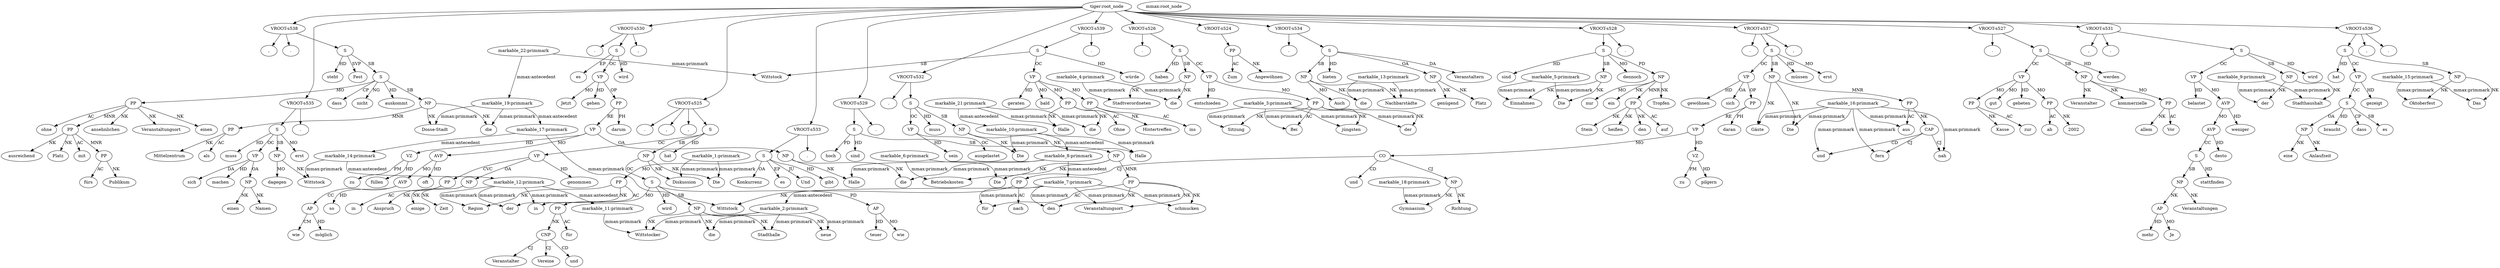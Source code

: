digraph "maz-1423.xml" {
	node [label="\N"];
	s538_504	 [label=PP,
		layers="set(['tiger:syntax', 'tiger'])",
		"tiger:cat"=PP,
		"tiger:id"=s538_504];
	s538_11	 [label=ansehnlichen,
		layers="set(['tiger', 'mmax', 'mmax:token', 'tiger:token'])",
		"mmax:token"=ansehnlichen,
		"tiger:id"=s538_11,
		"tiger:lemma"="--",
		"tiger:morph"="--",
		"tiger:pos"=ADJA,
		"tiger:token"=ansehnlichen,
		"tiger:word"=ansehnlichen];
	s538_504 -> s538_11 [key=0,
	edge_type=dominates,
	label=NK,
	layers="set(['tiger', 'tiger:edge'])",
	"tiger:idref"=s538_11,
	"tiger:label"=NK];
s538_12 [label=Veranstaltungsort,
	layers="set(['tiger', 'mmax', 'mmax:token', 'tiger:token'])",
	"mmax:token"=Veranstaltungsort,
	"tiger:id"=s538_12,
	"tiger:lemma"="--",
	"tiger:morph"="--",
	"tiger:pos"=NN,
	"tiger:token"=Veranstaltungsort,
	"tiger:word"=Veranstaltungsort];
s538_504 -> s538_12 [key=0,
edge_type=dominates,
label=NK,
layers="set(['tiger', 'tiger:edge'])",
"tiger:idref"=s538_12,
"tiger:label"=NK];
s538_10 [label=einen,
layers="set(['tiger', 'mmax', 'mmax:token', 'tiger:token'])",
"mmax:token"=einen,
"tiger:id"=s538_10,
"tiger:lemma"="--",
"tiger:morph"="--",
"tiger:pos"=ART,
"tiger:token"=einen,
"tiger:word"=einen];
s538_504 -> s538_10 [key=0,
edge_type=dominates,
label=NK,
layers="set(['tiger', 'tiger:edge'])",
"tiger:idref"=s538_10,
"tiger:label"=NK];
s538_9 [label=ohne,
layers="set(['tiger', 'mmax', 'mmax:token', 'tiger:token'])",
"mmax:token"=ohne,
"tiger:id"=s538_9,
"tiger:lemma"="--",
"tiger:morph"="--",
"tiger:pos"=APPR,
"tiger:token"=ohne,
"tiger:word"=ohne];
s538_504 -> s538_9 [key=0,
edge_type=dominates,
label=AC,
layers="set(['tiger', 'tiger:edge'])",
"tiger:idref"=s538_9,
"tiger:label"=AC];
s538_503 [label=PP,
layers="set(['tiger:syntax', 'tiger'])",
"tiger:cat"=PP,
"tiger:id"=s538_503];
s538_504 -> s538_503 [key=0,
edge_type=dominates,
label=MNR,
layers="set(['tiger', 'tiger:edge'])",
"tiger:idref"=s538_503,
"tiger:label"=MNR];
s525_22 [label=".",
layers="set(['tiger', 'mmax', 'mmax:token', 'tiger:token'])",
"mmax:token"=".",
"tiger:id"=s525_22,
"tiger:lemma"="--",
"tiger:morph"="--",
"tiger:pos"="$.",
"tiger:token"=".",
"tiger:word"="."];
s525_21 [label=genommen,
layers="set(['tiger', 'mmax', 'mmax:token', 'tiger:token'])",
"mmax:token"=genommen,
"tiger:id"=s525_21,
"tiger:lemma"="--",
"tiger:morph"="--",
"tiger:pos"=VVPP,
"tiger:token"=genommen,
"tiger:word"=genommen];
s525_20 [label=Anspruch,
layers="set(['tiger', 'mmax', 'mmax:token', 'tiger:token'])",
"mmax:token"=Anspruch,
"tiger:id"=s525_20,
"tiger:lemma"="--",
"tiger:morph"="--",
"tiger:pos"=NN,
"tiger:token"=Anspruch,
"tiger:word"=Anspruch];
s527_10 [label=Kasse,
layers="set(['tiger', 'mmax', 'mmax:token', 'tiger:token'])",
"mmax:token"=Kasse,
"tiger:id"=s527_10,
"tiger:lemma"="--",
"tiger:morph"="--",
"tiger:pos"=NN,
"tiger:token"=Kasse,
"tiger:word"=Kasse];
s527_11 [label=gebeten,
layers="set(['tiger', 'mmax', 'mmax:token', 'tiger:token'])",
"mmax:token"=gebeten,
"tiger:id"=s527_11,
"tiger:lemma"="--",
"tiger:morph"="--",
"tiger:pos"=VVPP,
"tiger:token"=gebeten,
"tiger:word"=gebeten];
s527_12 [label=".",
layers="set(['tiger', 'mmax', 'mmax:token', 'tiger:token'])",
"mmax:token"=".",
"tiger:id"=s527_12,
"tiger:lemma"="--",
"tiger:morph"="--",
"tiger:pos"="$.",
"tiger:token"=".",
"tiger:word"="."];
markable_10 [label="markable_10:primmark",
layers="set(['mmax', 'mmax:markable'])",
"mmax:ambiguity"=not_ambig,
"mmax:anaphor_antecedent"=markable_8,
"mmax:anaphor_type"=anaphor_nominal,
"mmax:complex_np"=no,
"mmax:dir_speech"=text_level,
"mmax:grammatical_role"=sbj,
"mmax:id"=markable_10,
"mmax:np_form"=defnp,
"mmax:phrase_type"=np,
"mmax:referentiality"=referring,
"mmax:span"="word_94..word_95",
"mmax:type"=anaphoric];
markable_8 [label="markable_8:primmark",
layers="set(['mmax', 'mmax:markable'])",
"mmax:ambiguity"=not_ambig,
"mmax:anaphor_antecedent"=markable_7,
"mmax:anaphor_type"=anaphor_nominal,
"mmax:complex_np"=no,
"mmax:dir_speech"=text_level,
"mmax:grammatical_role"="dir-obj",
"mmax:id"=markable_8,
"mmax:np_form"=defnp,
"mmax:phrase_type"=np,
"mmax:referentiality"=referring,
"mmax:span"="word_73..word_74",
"mmax:type"=anaphoric];
markable_10 -> markable_8 [key=0,
edge_type=points_to,
label="mmax:antecedent",
layers="set(['mmax', 'mmax:markable'])"];
s532_1 [label=Die,
layers="set(['tiger', 'mmax', 'mmax:token', 'tiger:token'])",
"mmax:token"=Die,
"tiger:id"=s532_1,
"tiger:lemma"="--",
"tiger:morph"="--",
"tiger:pos"=ART,
"tiger:token"=Die,
"tiger:word"=Die];
markable_10 -> s532_1 [key=0,
edge_type=spans,
label="mmax:primmark",
layers="set(['mmax', 'mmax:markable'])"];
s532_2 [label=Halle,
layers="set(['tiger', 'mmax', 'mmax:token', 'tiger:token'])",
"mmax:token"=Halle,
"tiger:id"=s532_2,
"tiger:lemma"="--",
"tiger:morph"="--",
"tiger:pos"=NN,
"tiger:token"=Halle,
"tiger:word"=Halle];
markable_10 -> s532_2 [key=0,
edge_type=spans,
label="mmax:primmark",
layers="set(['mmax', 'mmax:markable'])"];
s537_508 [label=PP,
layers="set(['tiger:syntax', 'tiger'])",
"tiger:cat"=PP,
"tiger:id"=s537_508];
s537_507 [label=VP,
layers="set(['tiger:syntax', 'tiger'])",
"tiger:cat"=VP,
"tiger:id"=s537_507];
s537_508 -> s537_507 [key=0,
edge_type=dominates,
label=RE,
layers="set(['tiger', 'tiger:edge'])",
"tiger:idref"=s537_507,
"tiger:label"=RE];
s537_10 [label=daran,
layers="set(['tiger', 'mmax', 'mmax:token', 'tiger:token'])",
"mmax:token"=daran,
"tiger:id"=s537_10,
"tiger:lemma"="--",
"tiger:morph"="--",
"tiger:pos"=PROAV,
"tiger:token"=daran,
"tiger:word"=daran];
s537_508 -> s537_10 [key=0,
edge_type=dominates,
label=PH,
layers="set(['tiger', 'tiger:edge'])",
"tiger:idref"=s537_10,
"tiger:label"=PH];
s536_1 [label=Das,
layers="set(['tiger', 'mmax', 'mmax:token', 'tiger:token'])",
"mmax:token"=Das,
"tiger:id"=s536_1,
"tiger:lemma"="--",
"tiger:morph"="--",
"tiger:pos"=ART,
"tiger:token"=Das,
"tiger:word"=Das];
s524_1 [label=Zum,
layers="set(['tiger', 'mmax', 'mmax:token', 'tiger:token'])",
"mmax:token"=Zum,
"tiger:id"=s524_1,
"tiger:lemma"="--",
"tiger:morph"="--",
"tiger:pos"=APPRART,
"tiger:token"=Zum,
"tiger:word"=Zum];
s535_500 [label=NP,
layers="set(['tiger:syntax', 'tiger'])",
"tiger:cat"=NP,
"tiger:id"=s535_500];
s535_2 [label=dagegen,
layers="set(['tiger', 'mmax', 'mmax:token', 'tiger:token'])",
"mmax:token"=dagegen,
"tiger:id"=s535_2,
"tiger:lemma"="--",
"tiger:morph"="--",
"tiger:pos"=PROAV,
"tiger:token"=dagegen,
"tiger:word"=dagegen];
s535_500 -> s535_2 [key=0,
edge_type=dominates,
label=MO,
layers="set(['tiger', 'tiger:edge'])",
"tiger:idref"=s535_2,
"tiger:label"=MO];
s535_1 [label=Wittstock,
layers="set(['tiger', 'mmax', 'mmax:token', 'tiger:token'])",
"mmax:token"=Wittstock,
"tiger:id"=s535_1,
"tiger:lemma"="--",
"tiger:morph"="--",
"tiger:pos"=NE,
"tiger:token"=Wittstock,
"tiger:word"=Wittstock];
s535_500 -> s535_1 [key=0,
edge_type=dominates,
label=NK,
layers="set(['tiger', 'tiger:edge'])",
"tiger:idref"=s535_1,
"tiger:label"=NK];
markable_18 [label="markable_18:primmark",
layers="set(['mmax', 'mmax:markable'])",
"mmax:ambiguity"=not_ambig,
"mmax:anaphor_antecedent"=empty,
"mmax:complex_np"=no,
"mmax:dir_speech"=text_level,
"mmax:grammatical_role"="indir-obj",
"mmax:id"=markable_18,
"mmax:np_form"=ne,
"mmax:phrase_type"=np,
"mmax:referentiality"="discourse-new",
"mmax:span"=word_152,
"mmax:type"=none];
s537_17 [label=Gymnasium,
layers="set(['tiger', 'mmax', 'mmax:token', 'tiger:token'])",
"mmax:token"=Gymnasium,
"tiger:id"=s537_17,
"tiger:lemma"="--",
"tiger:morph"="--",
"tiger:pos"=NN,
"tiger:token"=Gymnasium,
"tiger:word"=Gymnasium];
markable_18 -> s537_17 [key=0,
edge_type=spans,
label="mmax:primmark",
layers="set(['mmax', 'mmax:markable'])"];
s524_2 [label=Angewöhnen,
layers="set(['tiger', 'mmax', 'mmax:token', 'tiger:token'])",
"mmax:token"=Angewöhnen,
"tiger:id"=s524_2,
"tiger:lemma"="--",
"tiger:morph"="--",
"tiger:pos"=NN,
"tiger:token"=Angewöhnen,
"tiger:word"=Angewöhnen];
s538_8 [label=Mittelzentrum,
layers="set(['tiger', 'mmax', 'mmax:token', 'tiger:token'])",
"mmax:token"=Mittelzentrum,
"tiger:id"=s538_8,
"tiger:lemma"="--",
"tiger:morph"="--",
"tiger:pos"=NN,
"tiger:token"=Mittelzentrum,
"tiger:word"=Mittelzentrum];
s535_501 [label=NP,
layers="set(['tiger:syntax', 'tiger'])",
"tiger:cat"=NP,
"tiger:id"=s535_501];
s535_6 [label=einen,
layers="set(['tiger', 'mmax', 'mmax:token', 'tiger:token'])",
"mmax:token"=einen,
"tiger:id"=s535_6,
"tiger:lemma"="--",
"tiger:morph"="--",
"tiger:pos"=ART,
"tiger:token"=einen,
"tiger:word"=einen];
s535_501 -> s535_6 [key=0,
edge_type=dominates,
label=NK,
layers="set(['tiger', 'tiger:edge'])",
"tiger:idref"=s535_6,
"tiger:label"=NK];
s535_7 [label=Namen,
layers="set(['tiger', 'mmax', 'mmax:token', 'tiger:token'])",
"mmax:token"=Namen,
"tiger:id"=s535_7,
"tiger:lemma"="--",
"tiger:morph"="--",
"tiger:pos"=NN,
"tiger:token"=Namen,
"tiger:word"=Namen];
s535_501 -> s535_7 [key=0,
edge_type=dominates,
label=NK,
layers="set(['tiger', 'tiger:edge'])",
"tiger:idref"=s535_7,
"tiger:label"=NK];
s538_6 [label="Dosse-Stadt",
layers="set(['tiger', 'mmax', 'mmax:token', 'tiger:token'])",
"mmax:token"="Dosse-Stadt",
"tiger:id"=s538_6,
"tiger:lemma"="--",
"tiger:morph"="--",
"tiger:pos"=NN,
"tiger:token"="Dosse-Stadt",
"tiger:word"="Dosse-Stadt"];
s538_7 [label=als,
layers="set(['tiger', 'mmax', 'mmax:token', 'tiger:token'])",
"mmax:token"=als,
"tiger:id"=s538_7,
"tiger:lemma"="--",
"tiger:morph"="--",
"tiger:pos"=APPR,
"tiger:token"=als,
"tiger:word"=als];
s538_4 [label=dass,
layers="set(['tiger', 'mmax', 'mmax:token', 'tiger:token'])",
"mmax:token"=dass,
"tiger:id"=s538_4,
"tiger:lemma"="--",
"tiger:morph"="--",
"tiger:pos"=KOUS,
"tiger:token"=dass,
"tiger:word"=dass];
s534_1 [label=Auch,
layers="set(['tiger', 'mmax', 'mmax:token', 'tiger:token'])",
"mmax:token"=Auch,
"tiger:id"=s534_1,
"tiger:lemma"="--",
"tiger:morph"="--",
"tiger:pos"=ADV,
"tiger:token"=Auch,
"tiger:word"=Auch];
s538_2 [label=steht,
layers="set(['tiger', 'mmax', 'mmax:token', 'tiger:token'])",
"mmax:token"=steht,
"tiger:id"=s538_2,
"tiger:lemma"="--",
"tiger:morph"="--",
"tiger:pos"=VVFIN,
"tiger:token"=steht,
"tiger:word"=steht];
s535_502 [label=VP,
layers="set(['tiger:syntax', 'tiger'])",
"tiger:cat"=VP,
"tiger:id"=s535_502];
s535_502 -> s535_501 [key=0,
edge_type=dominates,
label=OA,
layers="set(['tiger', 'tiger:edge'])",
"tiger:idref"=s535_501,
"tiger:label"=OA];
s535_4 [label=sich,
layers="set(['tiger', 'mmax', 'mmax:token', 'tiger:token'])",
"mmax:token"=sich,
"tiger:id"=s535_4,
"tiger:lemma"="--",
"tiger:morph"="--",
"tiger:pos"=PRF,
"tiger:token"=sich,
"tiger:word"=sich];
s535_502 -> s535_4 [key=0,
edge_type=dominates,
label=DA,
layers="set(['tiger', 'tiger:edge'])",
"tiger:idref"=s535_4,
"tiger:label"=DA];
s535_8 [label=machen,
layers="set(['tiger', 'mmax', 'mmax:token', 'tiger:token'])",
"mmax:token"=machen,
"tiger:id"=s535_8,
"tiger:lemma"="--",
"tiger:morph"="--",
"tiger:pos"=VVINF,
"tiger:token"=machen,
"tiger:word"=machen];
s535_502 -> s535_8 [key=0,
edge_type=dominates,
label=HD,
layers="set(['tiger', 'tiger:edge'])",
"tiger:idref"=s535_8,
"tiger:label"=HD];
markable_14 [label="markable_14:primmark",
layers="set(['mmax', 'mmax:markable'])",
"mmax:ambiguity"=not_ambig,
"mmax:anaphor_antecedent"=markable_12,
"mmax:anaphor_type"=anaphor_nominal,
"mmax:complex_np"=no,
"mmax:dir_speech"=text_level,
"mmax:grammatical_role"=sbj,
"mmax:id"=markable_14,
"mmax:np_form"=ne,
"mmax:phrase_type"=np,
"mmax:referentiality"=referring,
"mmax:span"=word_116,
"mmax:type"=anaphoric];
markable_12 [label="markable_12:primmark",
layers="set(['mmax', 'mmax:markable'])",
"mmax:ambiguity"=not_ambig,
"mmax:anaphor_antecedent"=markable_11,
"mmax:anaphor_type"=anaphor_nominal,
"mmax:complex_np"=no,
"mmax:dir_speech"=text_level,
"mmax:grammatical_role"=other,
"mmax:id"=markable_12,
"mmax:np_form"=defnp,
"mmax:phrase_type"=pp,
"mmax:referentiality"=referring,
"mmax:span"="word_101..word_103",
"mmax:type"=anaphoric];
markable_14 -> markable_12 [key=0,
edge_type=points_to,
label="mmax:antecedent",
layers="set(['mmax', 'mmax:markable'])"];
markable_14 -> s535_1 [key=0,
edge_type=spans,
label="mmax:primmark",
layers="set(['mmax', 'mmax:markable'])"];
s538_1 [label=Fest,
layers="set(['tiger', 'mmax', 'mmax:token', 'tiger:token'])",
"mmax:token"=Fest,
"tiger:id"=s538_1,
"tiger:lemma"="--",
"tiger:morph"="--",
"tiger:pos"=PTKVZ,
"tiger:token"=Fest,
"tiger:word"=Fest];
markable_11 [label="markable_11:primmark",
layers="set(['mmax', 'mmax:markable'])",
"mmax:ambiguity"=not_ambig,
"mmax:anaphor_antecedent"=empty,
"mmax:complex_np"=no,
"mmax:dir_speech"=text_level,
"mmax:grammatical_role"=other,
"mmax:id"=markable_11,
"mmax:np_form"=ne,
"mmax:phrase_type"=np,
"mmax:referentiality"="discourse-new",
"mmax:span"=word_10,
"mmax:type"=none];
s525_8 [label=Wittstocker,
layers="set(['tiger', 'mmax', 'mmax:token', 'tiger:token'])",
"mmax:token"=Wittstocker,
"tiger:id"=s525_8,
"tiger:lemma"="--",
"tiger:morph"="--",
"tiger:pos"=ADJA,
"tiger:token"=Wittstocker,
"tiger:word"=Wittstocker];
markable_11 -> s525_8 [key=0,
edge_type=spans,
label="mmax:primmark",
layers="set(['mmax', 'mmax:markable'])"];
s535_503 [label=S,
layers="set(['tiger', 'tiger:sentence', 'tiger:sentence:root'])",
"tiger:cat"=S,
"tiger:id"=s535_503];
s535_503 -> s535_502 [key=0,
edge_type=dominates,
label=OC,
layers="set(['tiger', 'tiger:edge'])",
"tiger:idref"=s535_502,
"tiger:label"=OC];
s535_503 -> s535_500 [key=0,
edge_type=dominates,
label=SB,
layers="set(['tiger', 'tiger:edge'])",
"tiger:idref"=s535_500,
"tiger:label"=SB];
s535_5 [label=erst,
layers="set(['tiger', 'mmax', 'mmax:token', 'tiger:token'])",
"mmax:token"=erst,
"tiger:id"=s535_5,
"tiger:lemma"="--",
"tiger:morph"="--",
"tiger:pos"=ADV,
"tiger:token"=erst,
"tiger:word"=erst];
s535_503 -> s535_5 [key=0,
edge_type=dominates,
label=MO,
layers="set(['tiger', 'tiger:edge'])",
"tiger:idref"=s535_5,
"tiger:label"=MO];
s535_3 [label=muss,
layers="set(['tiger', 'mmax', 'mmax:token', 'tiger:token'])",
"mmax:token"=muss,
"tiger:id"=s535_3,
"tiger:lemma"="--",
"tiger:morph"="--",
"tiger:pos"=VMFIN,
"tiger:token"=muss,
"tiger:word"=muss];
s535_503 -> s535_3 [key=0,
edge_type=dominates,
label=HD,
layers="set(['tiger', 'tiger:edge'])",
"tiger:idref"=s535_3,
"tiger:label"=HD];
s529_2 [label=Betriebskosten,
layers="set(['tiger', 'mmax', 'mmax:token', 'tiger:token'])",
"mmax:token"=Betriebskosten,
"tiger:id"=s529_2,
"tiger:lemma"="--",
"tiger:morph"="--",
"tiger:pos"=NN,
"tiger:token"=Betriebskosten,
"tiger:word"=Betriebskosten];
s524_500 [label=PP,
layers="set(['tiger', 'tiger:sentence', 'tiger:sentence:root'])",
"tiger:cat"=PP,
"tiger:id"=s524_500];
s524_500 -> s524_1 [key=0,
edge_type=dominates,
label=AC,
layers="set(['tiger', 'tiger:edge'])",
"tiger:idref"=s524_1,
"tiger:label"=AC];
s524_500 -> s524_2 [key=0,
edge_type=dominates,
label=NK,
layers="set(['tiger', 'tiger:edge'])",
"tiger:idref"=s524_2,
"tiger:label"=NK];
"tiger:root_node" [layers="set(['tiger'])"];
"VROOT-s530" [layers="set(['tiger', 'tiger:sentence:vroot', 'tiger:sentence'])",
"tiger:art_id"=1423,
"tiger:id"=s530,
"tiger:orig_id"="ID_maz-1423",
tokens="['s530_1', 's530_2', 's530_3', 's530_4', 's530_5', 's530_6', 's530_7', 's530_8',\
 's530_9', 's530_10', 's530_11', 's530_12', 's530_13', 's530_14', 's530_15']"];
"tiger:root_node" -> "VROOT-s530" [key=0,
edge_type=spans,
layers="set(['tiger', 'tiger:sentence'])"];
"VROOT-s529" [layers="set(['tiger', 'tiger:sentence:vroot', 'tiger:sentence'])",
"tiger:art_id"=1423,
"tiger:id"=s529,
"tiger:orig_id"="ID_maz-1423",
tokens="['s529_1', 's529_2', 's529_3', 's529_4', 's529_5', 's529_6', 's529_7', 's529_8',\
 's529_9']"];
"tiger:root_node" -> "VROOT-s529" [key=0,
edge_type=spans,
layers="set(['tiger', 'tiger:sentence'])"];
"VROOT-s526" [layers="set(['tiger', 'tiger:sentence:vroot', 'tiger:sentence'])",
"tiger:art_id"=1423,
"tiger:id"=s526,
"tiger:orig_id"="ID_maz-1423",
tokens="['s526_1', 's526_2', 's526_3', 's526_4', 's526_5', 's526_6', 's526_7', 's526_8',\
 's526_9']"];
"tiger:root_node" -> "VROOT-s526" [key=0,
edge_type=spans,
layers="set(['tiger', 'tiger:sentence'])"];
"VROOT-s525" [layers="set(['tiger', 'tiger:sentence:vroot', 'tiger:sentence'])",
"tiger:art_id"=1423,
"tiger:id"=s525,
"tiger:orig_id"="ID_maz-1423",
tokens="['s525_1', 's525_2', 's525_3', 's525_4', 's525_5', 's525_6', 's525_7', 's525_8',\
 's525_9', 's525_10', 's525_11', 's525_12', 's525_13', 's525_14', 's525_15', 's5\
25_16', 's525_17', 's525_18', 's525_19', 's525_20', 's525_21', 's525_22']"];
"tiger:root_node" -> "VROOT-s525" [key=0,
edge_type=spans,
layers="set(['tiger', 'tiger:sentence'])"];
"VROOT-s524" [layers="set(['tiger', 'tiger:sentence:vroot', 'tiger:sentence'])",
"tiger:art_id"=1423,
"tiger:id"=s524,
"tiger:orig_id"="ID_maz-1423",
tokens="['s524_1', 's524_2']"];
"tiger:root_node" -> "VROOT-s524" [key=0,
edge_type=spans,
layers="set(['tiger', 'tiger:sentence'])"];
"VROOT-s534" [layers="set(['tiger', 'tiger:sentence:vroot', 'tiger:sentence'])",
"tiger:art_id"=1423,
"tiger:id"=s534,
"tiger:orig_id"="ID_maz-1423",
tokens="['s534_1', 's534_2', 's534_3', 's534_4', 's534_5', 's534_6', 's534_7', 's534_8']\
"];
"tiger:root_node" -> "VROOT-s534" [key=0,
edge_type=spans,
layers="set(['tiger', 'tiger:sentence'])"];
"VROOT-s533" [layers="set(['tiger', 'tiger:sentence:vroot', 'tiger:sentence'])",
"tiger:art_id"=1423,
"tiger:id"=s533,
"tiger:orig_id"="ID_maz-1423",
tokens="['s533_1', 's533_2', 's533_3', 's533_4', 's533_5', 's533_6', 's533_7', 's533_8']\
"];
"tiger:root_node" -> "VROOT-s533" [key=0,
edge_type=spans,
layers="set(['tiger', 'tiger:sentence'])"];
"VROOT-s528" [layers="set(['tiger', 'tiger:sentence:vroot', 'tiger:sentence'])",
"tiger:art_id"=1423,
"tiger:id"=s528,
"tiger:orig_id"="ID_maz-1423",
tokens="['s528_1', 's528_2', 's528_3', 's528_4', 's528_5', 's528_6', 's528_7', 's528_8',\
 's528_9', 's528_10', 's528_11', 's528_12']"];
"tiger:root_node" -> "VROOT-s528" [key=0,
edge_type=spans,
layers="set(['tiger', 'tiger:sentence'])"];
"VROOT-s538" [layers="set(['tiger', 'tiger:sentence:vroot', 'tiger:sentence'])",
"tiger:art_id"=1423,
"tiger:id"=s538,
"tiger:orig_id"="ID_maz-1423",
tokens="['s538_1', 's538_2', 's538_3', 's538_4', 's538_5', 's538_6', 's538_7', 's538_8',\
 's538_9', 's538_10', 's538_11', 's538_12', 's538_13', 's538_14', 's538_15', 's5\
38_16', 's538_17', 's538_18', 's538_19', 's538_20']"];
"tiger:root_node" -> "VROOT-s538" [key=0,
edge_type=spans,
layers="set(['tiger', 'tiger:sentence'])"];
"VROOT-s537" [layers="set(['tiger', 'tiger:sentence:vroot', 'tiger:sentence'])",
"tiger:art_id"=1423,
"tiger:id"=s537,
"tiger:orig_id"="ID_maz-1423",
tokens="['s537_1', 's537_2', 's537_3', 's537_4', 's537_5', 's537_6', 's537_7', 's537_8',\
 's537_9', 's537_10', 's537_11', 's537_12', 's537_13', 's537_14', 's537_15', 's5\
37_16', 's537_17', 's537_18', 's537_19', 's537_20']"];
"tiger:root_node" -> "VROOT-s537" [key=0,
edge_type=spans,
layers="set(['tiger', 'tiger:sentence'])"];
"VROOT-s532" [layers="set(['tiger', 'tiger:sentence:vroot', 'tiger:sentence'])",
"tiger:art_id"=1423,
"tiger:id"=s532,
"tiger:orig_id"="ID_maz-1423",
tokens="['s532_1', 's532_2', 's532_3', 's532_4', 's532_5', 's532_6']"];
"tiger:root_node" -> "VROOT-s532" [key=0,
edge_type=spans,
layers="set(['tiger', 'tiger:sentence'])"];
"VROOT-s527" [layers="set(['tiger', 'tiger:sentence:vroot', 'tiger:sentence'])",
"tiger:art_id"=1423,
"tiger:id"=s527,
"tiger:orig_id"="ID_maz-1423",
tokens="['s527_1', 's527_2', 's527_3', 's527_4', 's527_5', 's527_6', 's527_7', 's527_8',\
 's527_9', 's527_10', 's527_11', 's527_12']"];
"tiger:root_node" -> "VROOT-s527" [key=0,
edge_type=spans,
layers="set(['tiger', 'tiger:sentence'])"];
"VROOT-s531" [layers="set(['tiger', 'tiger:sentence:vroot', 'tiger:sentence'])",
"tiger:art_id"=1423,
"tiger:id"=s531,
"tiger:orig_id"="ID_maz-1423",
tokens="['s531_1', 's531_2', 's531_3', 's531_4', 's531_5', 's531_6', 's531_7', 's531_8',\
 's531_9', 's531_10', 's531_11', 's531_12']"];
"tiger:root_node" -> "VROOT-s531" [key=0,
edge_type=spans,
layers="set(['tiger', 'tiger:sentence'])"];
"VROOT-s536" [layers="set(['tiger', 'tiger:sentence:vroot', 'tiger:sentence'])",
"tiger:art_id"=1423,
"tiger:id"=s536,
"tiger:orig_id"="ID_maz-1423",
tokens="['s536_1', 's536_2', 's536_3', 's536_4', 's536_5', 's536_6', 's536_7', 's536_8',\
 's536_9', 's536_10', 's536_11']"];
"tiger:root_node" -> "VROOT-s536" [key=0,
edge_type=spans,
layers="set(['tiger', 'tiger:sentence'])"];
"VROOT-s535" [layers="set(['tiger', 'tiger:sentence:vroot', 'tiger:sentence'])",
"tiger:art_id"=1423,
"tiger:id"=s535,
"tiger:orig_id"="ID_maz-1423",
tokens="['s535_1', 's535_2', 's535_3', 's535_4', 's535_5', 's535_6', 's535_7', 's535_8',\
 's535_9']"];
"tiger:root_node" -> "VROOT-s535" [key=0,
edge_type=spans,
layers="set(['tiger', 'tiger:sentence'])"];
"VROOT-s539" [layers="set(['tiger', 'tiger:sentence:vroot', 'tiger:sentence'])",
"tiger:art_id"=1423,
"tiger:id"=s539,
"tiger:orig_id"="ID_maz-1423",
tokens="['s539_1', 's539_2', 's539_3', 's539_4', 's539_5', 's539_6', 's539_7', 's539_8',\
 's539_9', 's539_10']"];
"tiger:root_node" -> "VROOT-s539" [key=0,
edge_type=spans,
layers="set(['tiger', 'tiger:sentence'])"];
s531_12 [label=".",
layers="set(['tiger', 'mmax', 'mmax:token', 'tiger:token'])",
"mmax:token"=".",
"tiger:id"=s531_12,
"tiger:lemma"="--",
"tiger:morph"="--",
"tiger:pos"="$.",
"tiger:token"=".",
"tiger:word"="."];
"VROOT-s531" -> s531_12 [key=0,
edge_type=spans,
layers="set(['tiger', 'tiger:sentence'])"];
s531_507 [label=S,
layers="set(['tiger', 'tiger:sentence', 'tiger:sentence:root'])",
"tiger:cat"=S,
"tiger:id"=s531_507];
"VROOT-s531" -> s531_507 [key=0,
edge_type=dominates,
layers="set(['tiger', 'tiger:sentence:vroot', 'tiger:sentence'])"];
s531_5 [label=",",
layers="set(['tiger', 'mmax', 'mmax:token', 'tiger:token'])",
"mmax:token"=",",
"tiger:id"=s531_5,
"tiger:lemma"="--",
"tiger:morph"="--",
"tiger:pos"="$,",
"tiger:token"=",",
"tiger:word"=","];
"VROOT-s531" -> s531_5 [key=0,
edge_type=spans,
layers="set(['tiger', 'tiger:sentence'])"];
s539_501 [label=PP,
layers="set(['tiger:syntax', 'tiger'])",
"tiger:cat"=PP,
"tiger:id"=s539_501];
s539_8 [label=Hintertreffen,
layers="set(['tiger', 'mmax', 'mmax:token', 'tiger:token'])",
"mmax:token"=Hintertreffen,
"tiger:id"=s539_8,
"tiger:lemma"="--",
"tiger:morph"="--",
"tiger:pos"=NN,
"tiger:token"=Hintertreffen,
"tiger:word"=Hintertreffen];
s539_501 -> s539_8 [key=0,
edge_type=dominates,
label=NK,
layers="set(['tiger', 'tiger:edge'])",
"tiger:idref"=s539_8,
"tiger:label"=NK];
s539_7 [label=ins,
layers="set(['tiger', 'mmax', 'mmax:token', 'tiger:token'])",
"mmax:token"=ins,
"tiger:id"=s539_7,
"tiger:lemma"="--",
"tiger:morph"="--",
"tiger:pos"=APPRART,
"tiger:token"=ins,
"tiger:word"=ins];
s539_501 -> s539_7 [key=0,
edge_type=dominates,
label=AC,
layers="set(['tiger', 'tiger:edge'])",
"tiger:idref"=s539_7,
"tiger:label"=AC];
s539_1 [label=Ohne,
layers="set(['tiger', 'mmax', 'mmax:token', 'tiger:token'])",
"mmax:token"=Ohne,
"tiger:id"=s539_1,
"tiger:lemma"="--",
"tiger:morph"="--",
"tiger:pos"=APPR,
"tiger:token"=Ohne,
"tiger:word"=Ohne];
s539_503 [label=S,
layers="set(['tiger', 'tiger:sentence', 'tiger:sentence:root'])",
"tiger:cat"=S,
"tiger:id"=s539_503];
s539_5 [label=Wittstock,
layers="set(['tiger', 'mmax', 'mmax:token', 'tiger:token'])",
"mmax:token"=Wittstock,
"tiger:id"=s539_5,
"tiger:lemma"="--",
"tiger:morph"="--",
"tiger:pos"=NE,
"tiger:token"=Wittstock,
"tiger:word"=Wittstock];
s539_503 -> s539_5 [key=0,
edge_type=dominates,
label=SB,
layers="set(['tiger', 'tiger:edge'])",
"tiger:idref"=s539_5,
"tiger:label"=SB];
s539_502 [label=VP,
layers="set(['tiger:syntax', 'tiger'])",
"tiger:cat"=VP,
"tiger:id"=s539_502];
s539_503 -> s539_502 [key=0,
edge_type=dominates,
label=OC,
layers="set(['tiger', 'tiger:edge'])",
"tiger:idref"=s539_502,
"tiger:label"=OC];
s539_4 [label=würde,
layers="set(['tiger', 'mmax', 'mmax:token', 'tiger:token'])",
"mmax:token"=würde,
"tiger:id"=s539_4,
"tiger:lemma"="--",
"tiger:morph"="--",
"tiger:pos"=VAFIN,
"tiger:token"=würde,
"tiger:word"=würde];
s539_503 -> s539_4 [key=0,
edge_type=dominates,
label=HD,
layers="set(['tiger', 'tiger:edge'])",
"tiger:idref"=s539_4,
"tiger:label"=HD];
markable_16 [label="markable_16:primmark",
layers="set(['mmax', 'mmax:markable'])",
"mmax:ambiguity"=not_ambig,
"mmax:anaphor_antecedent"=empty,
"mmax:complex_np"=yes,
"mmax:dir_speech"=text_level,
"mmax:grammatical_role"=sbj,
"mmax:id"=markable_16,
"mmax:np_form"=defnp,
"mmax:phrase_type"=np,
"mmax:referentiality"="discourse-new",
"mmax:span"="word_136..word_141",
"mmax:type"=none];
s537_6 [label=fern,
layers="set(['tiger', 'mmax', 'mmax:token', 'tiger:token'])",
"mmax:token"=fern,
"tiger:id"=s537_6,
"tiger:lemma"="--",
"tiger:morph"="--",
"tiger:pos"=ADJD,
"tiger:token"=fern,
"tiger:word"=fern];
markable_16 -> s537_6 [key=0,
edge_type=spans,
label="mmax:primmark",
layers="set(['mmax', 'mmax:markable'])"];
s537_5 [label=und,
layers="set(['tiger', 'mmax', 'mmax:token', 'tiger:token'])",
"mmax:token"=und,
"tiger:id"=s537_5,
"tiger:lemma"="--",
"tiger:morph"="--",
"tiger:pos"=KON,
"tiger:token"=und,
"tiger:word"=und];
markable_16 -> s537_5 [key=0,
edge_type=spans,
label="mmax:primmark",
layers="set(['mmax', 'mmax:markable'])"];
s537_1 [label=Die,
layers="set(['tiger', 'mmax', 'mmax:token', 'tiger:token'])",
"mmax:token"=Die,
"tiger:id"=s537_1,
"tiger:lemma"="--",
"tiger:morph"="--",
"tiger:pos"=ART,
"tiger:token"=Die,
"tiger:word"=Die];
markable_16 -> s537_1 [key=0,
edge_type=spans,
label="mmax:primmark",
layers="set(['mmax', 'mmax:markable'])"];
s537_4 [label=nah,
layers="set(['tiger', 'mmax', 'mmax:token', 'tiger:token'])",
"mmax:token"=nah,
"tiger:id"=s537_4,
"tiger:lemma"="--",
"tiger:morph"="--",
"tiger:pos"=ADJD,
"tiger:token"=nah,
"tiger:word"=nah];
markable_16 -> s537_4 [key=0,
edge_type=spans,
label="mmax:primmark",
layers="set(['mmax', 'mmax:markable'])"];
s537_2 [label=Gäste,
layers="set(['tiger', 'mmax', 'mmax:token', 'tiger:token'])",
"mmax:token"=Gäste,
"tiger:id"=s537_2,
"tiger:lemma"="--",
"tiger:morph"="--",
"tiger:pos"=NN,
"tiger:token"=Gäste,
"tiger:word"=Gäste];
markable_16 -> s537_2 [key=0,
edge_type=spans,
label="mmax:primmark",
layers="set(['mmax', 'mmax:markable'])"];
s537_3 [label=aus,
layers="set(['tiger', 'mmax', 'mmax:token', 'tiger:token'])",
"mmax:token"=aus,
"tiger:id"=s537_3,
"tiger:lemma"="--",
"tiger:morph"="--",
"tiger:pos"=APPR,
"tiger:token"=aus,
"tiger:word"=aus];
markable_16 -> s537_3 [key=0,
edge_type=spans,
label="mmax:primmark",
layers="set(['mmax', 'mmax:markable'])"];
markable_7 [label="markable_7:primmark",
layers="set(['mmax', 'mmax:markable'])",
"mmax:ambiguity"=not_ambig,
"mmax:anaphor_antecedent"=markable_2,
"mmax:anaphor_type"=anaphor_nominal,
"mmax:complex_np"=no,
"mmax:dir_speech"=text_level,
"mmax:grammatical_role"=other,
"mmax:id"=markable_7,
"mmax:np_form"=defnp,
"mmax:phrase_type"=pp,
"mmax:referentiality"=referring,
"mmax:span"="word_60..word_63",
"mmax:type"=anaphoric];
markable_2 [label="markable_2:primmark",
layers="set(['mmax', 'mmax:markable'])",
"mmax:ambiguity"=not_ambig,
"mmax:anaphor_antecedent"=empty,
"mmax:complex_np"=no,
"mmax:dir_speech"=text_level,
"mmax:grammatical_role"=sbj,
"mmax:id"=markable_2,
"mmax:np_form"=defnp,
"mmax:phrase_type"=np,
"mmax:referentiality"="discourse-new",
"mmax:span"="word_8..word_11",
"mmax:type"=none];
markable_7 -> markable_2 [key=0,
edge_type=points_to,
label="mmax:antecedent",
layers="set(['mmax', 'mmax:markable'])"];
s529_3 [label=für,
layers="set(['tiger', 'mmax', 'mmax:token', 'tiger:token'])",
"mmax:token"=für,
"tiger:id"=s529_3,
"tiger:lemma"="--",
"tiger:morph"="--",
"tiger:pos"=APPR,
"tiger:token"=für,
"tiger:word"=für];
markable_7 -> s529_3 [key=0,
edge_type=spans,
label="mmax:primmark",
layers="set(['mmax', 'mmax:markable'])"];
s529_4 [label=den,
layers="set(['tiger', 'mmax', 'mmax:token', 'tiger:token'])",
"mmax:token"=den,
"tiger:id"=s529_4,
"tiger:lemma"="--",
"tiger:morph"="--",
"tiger:pos"=ART,
"tiger:token"=den,
"tiger:word"=den];
markable_7 -> s529_4 [key=0,
edge_type=spans,
label="mmax:primmark",
layers="set(['mmax', 'mmax:markable'])"];
s529_5 [label=schmucken,
layers="set(['tiger', 'mmax', 'mmax:token', 'tiger:token'])",
"mmax:token"=schmucken,
"tiger:id"=s529_5,
"tiger:lemma"="--",
"tiger:morph"="--",
"tiger:pos"=ADJA,
"tiger:token"=schmucken,
"tiger:word"=schmucken];
markable_7 -> s529_5 [key=0,
edge_type=spans,
label="mmax:primmark",
layers="set(['mmax', 'mmax:markable'])"];
s529_6 [label=Veranstaltungsort,
layers="set(['tiger', 'mmax', 'mmax:token', 'tiger:token'])",
"mmax:token"=Veranstaltungsort,
"tiger:id"=s529_6,
"tiger:lemma"="--",
"tiger:morph"="--",
"tiger:pos"=NN,
"tiger:token"=Veranstaltungsort,
"tiger:word"=Veranstaltungsort];
markable_7 -> s529_6 [key=0,
edge_type=spans,
label="mmax:primmark",
layers="set(['mmax', 'mmax:markable'])"];
s525_502 [label=CNP,
layers="set(['tiger:syntax', 'tiger'])",
"tiger:cat"=CNP,
"tiger:id"=s525_502];
s525_13 [label=Veranstalter,
layers="set(['tiger', 'mmax', 'mmax:token', 'tiger:token'])",
"mmax:token"=Veranstalter,
"tiger:id"=s525_13,
"tiger:lemma"="--",
"tiger:morph"="--",
"tiger:pos"=NN,
"tiger:token"=Veranstalter,
"tiger:word"=Veranstalter];
s525_502 -> s525_13 [key=0,
edge_type=dominates,
label=CJ,
layers="set(['tiger', 'tiger:edge'])",
"tiger:idref"=s525_13,
"tiger:label"=CJ];
s525_11 [label=Vereine,
layers="set(['tiger', 'mmax', 'mmax:token', 'tiger:token'])",
"mmax:token"=Vereine,
"tiger:id"=s525_11,
"tiger:lemma"="--",
"tiger:morph"="--",
"tiger:pos"=NN,
"tiger:token"=Vereine,
"tiger:word"=Vereine];
s525_502 -> s525_11 [key=0,
edge_type=dominates,
label=CJ,
layers="set(['tiger', 'tiger:edge'])",
"tiger:idref"=s525_11,
"tiger:label"=CJ];
s525_12 [label=und,
layers="set(['tiger', 'mmax', 'mmax:token', 'tiger:token'])",
"mmax:token"=und,
"tiger:id"=s525_12,
"tiger:lemma"="--",
"tiger:morph"="--",
"tiger:pos"=KON,
"tiger:token"=und,
"tiger:word"=und];
s525_502 -> s525_12 [key=0,
edge_type=dominates,
label=CD,
layers="set(['tiger', 'tiger:edge'])",
"tiger:idref"=s525_12,
"tiger:label"=CD];
s534_500 [label=NP,
layers="set(['tiger:syntax', 'tiger'])",
"tiger:cat"=NP,
"tiger:id"=s534_500];
s534_500 -> s534_1 [key=0,
edge_type=dominates,
label=MO,
layers="set(['tiger', 'tiger:edge'])",
"tiger:idref"=s534_1,
"tiger:label"=MO];
s534_2 [label=die,
layers="set(['tiger', 'mmax', 'mmax:token', 'tiger:token'])",
"mmax:token"=die,
"tiger:id"=s534_2,
"tiger:lemma"="--",
"tiger:morph"="--",
"tiger:pos"=ART,
"tiger:token"=die,
"tiger:word"=die];
s534_500 -> s534_2 [key=0,
edge_type=dominates,
label=NK,
layers="set(['tiger', 'tiger:edge'])",
"tiger:idref"=s534_2,
"tiger:label"=NK];
s534_3 [label=Nachbarstädte,
layers="set(['tiger', 'mmax', 'mmax:token', 'tiger:token'])",
"mmax:token"=Nachbarstädte,
"tiger:id"=s534_3,
"tiger:lemma"="--",
"tiger:morph"="--",
"tiger:pos"=NN,
"tiger:token"=Nachbarstädte,
"tiger:word"=Nachbarstädte];
s534_500 -> s534_3 [key=0,
edge_type=dominates,
label=NK,
layers="set(['tiger', 'tiger:edge'])",
"tiger:idref"=s534_3,
"tiger:label"=NK];
s525_2 [label=Diskussion,
layers="set(['tiger', 'mmax', 'mmax:token', 'tiger:token'])",
"mmax:token"=Diskussion,
"tiger:id"=s525_2,
"tiger:lemma"="--",
"tiger:morph"="--",
"tiger:pos"=NN,
"tiger:token"=Diskussion,
"tiger:word"=Diskussion];
s525_500 [label=AP,
layers="set(['tiger:syntax', 'tiger'])",
"tiger:cat"=AP,
"tiger:id"=s525_500];
s525_5 [label=teuer,
layers="set(['tiger', 'mmax', 'mmax:token', 'tiger:token'])",
"mmax:token"=teuer,
"tiger:id"=s525_5,
"tiger:lemma"="--",
"tiger:morph"="--",
"tiger:pos"=ADJD,
"tiger:token"=teuer,
"tiger:word"=teuer];
s525_500 -> s525_5 [key=0,
edge_type=dominates,
label=HD,
layers="set(['tiger', 'tiger:edge'])",
"tiger:idref"=s525_5,
"tiger:label"=HD];
s525_4 [label=wie,
layers="set(['tiger', 'mmax', 'mmax:token', 'tiger:token'])",
"mmax:token"=wie,
"tiger:id"=s525_4,
"tiger:lemma"="--",
"tiger:morph"="--",
"tiger:pos"=PWAV,
"tiger:token"=wie,
"tiger:word"=wie];
s525_500 -> s525_4 [key=0,
edge_type=dominates,
label=MO,
layers="set(['tiger', 'tiger:edge'])",
"tiger:idref"=s525_4,
"tiger:label"=MO];
markable_1 [label="markable_1:primmark",
layers="set(['mmax', 'mmax:markable'])",
"mmax:ambiguity"=not_ambig,
"mmax:anaphor_antecedent"=empty,
"mmax:complex_np"=no,
"mmax:dir_speech"=text_level,
"mmax:grammatical_role"=sbj,
"mmax:id"=markable_1,
"mmax:np_form"=defnp,
"mmax:phrase_type"=np,
"mmax:referentiality"="discourse-new",
"mmax:span"="word_3..word_4",
"mmax:type"=none];
markable_1 -> s525_2 [key=0,
edge_type=spans,
label="mmax:primmark",
layers="set(['mmax', 'mmax:markable'])"];
s525_1 [label=Die,
layers="set(['tiger', 'mmax', 'mmax:token', 'tiger:token'])",
"mmax:token"=Die,
"tiger:id"=s525_1,
"tiger:lemma"="--",
"tiger:morph"="--",
"tiger:pos"=ART,
"tiger:token"=Die,
"tiger:word"=Die];
markable_1 -> s525_1 [key=0,
edge_type=spans,
label="mmax:primmark",
layers="set(['mmax', 'mmax:markable'])"];
s525_507 [label=S,
layers="set(['tiger:syntax', 'tiger'])",
"tiger:cat"=S,
"tiger:id"=s525_507];
s525_14 [label=wird,
layers="set(['tiger', 'mmax', 'mmax:token', 'tiger:token'])",
"mmax:token"=wird,
"tiger:id"=s525_14,
"tiger:lemma"="--",
"tiger:morph"="--",
"tiger:pos"=VAFIN,
"tiger:token"=wird,
"tiger:word"=wird];
s525_507 -> s525_14 [key=0,
edge_type=dominates,
label=HD,
layers="set(['tiger', 'tiger:edge'])",
"tiger:idref"=s525_14,
"tiger:label"=HD];
s525_505 [label=PP,
layers="set(['tiger:syntax', 'tiger'])",
"tiger:cat"=PP,
"tiger:id"=s525_505];
s525_507 -> s525_505 [key=0,
edge_type=dominates,
label=MO,
layers="set(['tiger', 'tiger:edge'])",
"tiger:idref"=s525_505,
"tiger:label"=MO];
s525_507 -> s525_500 [key=0,
edge_type=dominates,
label=PD,
layers="set(['tiger', 'tiger:edge'])",
"tiger:idref"=s525_500,
"tiger:label"=PD];
s525_501 [label=NP,
layers="set(['tiger:syntax', 'tiger'])",
"tiger:cat"=NP,
"tiger:id"=s525_501];
s525_507 -> s525_501 [key=0,
edge_type=dominates,
label=SB,
layers="set(['tiger', 'tiger:edge'])",
"tiger:idref"=s525_501,
"tiger:label"=SB];
markable_17 [label="markable_17:primmark",
layers="set(['mmax', 'mmax:markable'])",
"mmax:ambiguity"=not_ambig,
"mmax:anaphor_antecedent"=markable_14,
"mmax:anaphor_type"=anaphor_nominal,
"mmax:complex_np"=no,
"mmax:dir_speech"=text_level,
"mmax:grammatical_role"="indir-obj",
"mmax:id"=markable_17,
"mmax:np_form"=ne,
"mmax:phrase_type"=np,
"mmax:referentiality"=referring,
"mmax:span"=word_149,
"mmax:type"=anaphoric];
markable_17 -> markable_14 [key=0,
edge_type=points_to,
label="mmax:antecedent",
layers="set(['mmax', 'mmax:markable'])"];
s537_14 [label=Wittstock,
layers="set(['tiger', 'mmax', 'mmax:token', 'tiger:token'])",
"mmax:token"=Wittstock,
"tiger:id"=s537_14,
"tiger:lemma"="--",
"tiger:morph"="--",
"tiger:pos"=NE,
"tiger:token"=Wittstock,
"tiger:word"=Wittstock];
markable_17 -> s537_14 [key=0,
edge_type=spans,
label="mmax:primmark",
layers="set(['mmax', 'mmax:markable'])"];
markable_13 [label="markable_13:primmark",
layers="set(['mmax', 'mmax:markable'])",
"mmax:ambiguity"=not_ambig,
"mmax:anaphor_antecedent"=empty,
"mmax:complex_np"=no,
"mmax:dir_speech"=text_level,
"mmax:grammatical_role"=sbj,
"mmax:id"=markable_13,
"mmax:np_form"=defnp,
"mmax:phrase_type"=np,
"mmax:referentiality"="discourse-new",
"mmax:span"="word_109..word_110",
"mmax:type"=none];
markable_13 -> s534_2 [key=0,
edge_type=spans,
label="mmax:primmark",
layers="set(['mmax', 'mmax:markable'])"];
markable_13 -> s534_3 [key=0,
edge_type=spans,
label="mmax:primmark",
layers="set(['mmax', 'mmax:markable'])"];
s525_10 [label=für,
layers="set(['tiger', 'mmax', 'mmax:token', 'tiger:token'])",
"mmax:token"=für,
"tiger:id"=s525_10,
"tiger:lemma"="--",
"tiger:morph"="--",
"tiger:pos"=APPR,
"tiger:token"=für,
"tiger:word"=für];
s525_505 -> s525_10 [key=0,
edge_type=dominates,
label=AC,
layers="set(['tiger', 'tiger:edge'])",
"tiger:idref"=s525_10,
"tiger:label"=AC];
s525_505 -> s525_502 [key=0,
edge_type=dominates,
label=NK,
layers="set(['tiger', 'tiger:edge'])",
"tiger:idref"=s525_502,
"tiger:label"=NK];
s532_502 [label=S,
layers="set(['tiger', 'tiger:sentence', 'tiger:sentence:root'])",
"tiger:cat"=S,
"tiger:id"=s532_502];
s532_500 [label=NP,
layers="set(['tiger:syntax', 'tiger'])",
"tiger:cat"=NP,
"tiger:id"=s532_500];
s532_502 -> s532_500 [key=0,
edge_type=dominates,
label=SB,
layers="set(['tiger', 'tiger:edge'])",
"tiger:idref"=s532_500,
"tiger:label"=SB];
s532_501 [label=VP,
layers="set(['tiger:syntax', 'tiger'])",
"tiger:cat"=VP,
"tiger:id"=s532_501];
s532_502 -> s532_501 [key=0,
edge_type=dominates,
label=OC,
layers="set(['tiger', 'tiger:edge'])",
"tiger:idref"=s532_501,
"tiger:label"=OC];
s532_3 [label=muss,
layers="set(['tiger', 'mmax', 'mmax:token', 'tiger:token'])",
"mmax:token"=muss,
"tiger:id"=s532_3,
"tiger:lemma"="--",
"tiger:morph"="--",
"tiger:pos"=VMFIN,
"tiger:token"=muss,
"tiger:word"=muss];
s532_502 -> s532_3 [key=0,
edge_type=dominates,
label=HD,
layers="set(['tiger', 'tiger:edge'])",
"tiger:idref"=s532_3,
"tiger:label"=HD];
s538_500 [label=PP,
layers="set(['tiger:syntax', 'tiger'])",
"tiger:cat"=PP,
"tiger:id"=s538_500];
s538_500 -> s538_8 [key=0,
edge_type=dominates,
label=NK,
layers="set(['tiger', 'tiger:edge'])",
"tiger:idref"=s538_8,
"tiger:label"=NK];
s538_500 -> s538_7 [key=0,
edge_type=dominates,
label=AC,
layers="set(['tiger', 'tiger:edge'])",
"tiger:idref"=s538_7,
"tiger:label"=AC];
s532_4 [label=ausgelastet,
layers="set(['tiger', 'mmax', 'mmax:token', 'tiger:token'])",
"mmax:token"=ausgelastet,
"tiger:id"=s532_4,
"tiger:lemma"="--",
"tiger:morph"="--",
"tiger:pos"=VVPP,
"tiger:token"=ausgelastet,
"tiger:word"=ausgelastet];
s532_501 -> s532_4 [key=0,
edge_type=dominates,
label=OC,
layers="set(['tiger', 'tiger:edge'])",
"tiger:idref"=s532_4,
"tiger:label"=OC];
s532_5 [label=sein,
layers="set(['tiger', 'mmax', 'mmax:token', 'tiger:token'])",
"mmax:token"=sein,
"tiger:id"=s532_5,
"tiger:lemma"="--",
"tiger:morph"="--",
"tiger:pos"=VAINF,
"tiger:token"=sein,
"tiger:word"=sein];
s532_501 -> s532_5 [key=0,
edge_type=dominates,
label=HD,
layers="set(['tiger', 'tiger:edge'])",
"tiger:idref"=s532_5,
"tiger:label"=HD];
s525_504 [label=PP,
layers="set(['tiger:syntax', 'tiger'])",
"tiger:cat"=PP,
"tiger:id"=s525_504];
s525_19 [label=in,
layers="set(['tiger', 'mmax', 'mmax:token', 'tiger:token'])",
"mmax:token"=in,
"tiger:id"=s525_19,
"tiger:lemma"="--",
"tiger:morph"="--",
"tiger:pos"=APPR,
"tiger:token"=in,
"tiger:word"=in];
s525_504 -> s525_19 [key=0,
edge_type=dominates,
label=AC,
layers="set(['tiger', 'tiger:edge'])",
"tiger:idref"=s525_19,
"tiger:label"=AC];
s525_504 -> s525_20 [key=0,
edge_type=dominates,
label=NK,
layers="set(['tiger', 'tiger:edge'])",
"tiger:idref"=s525_20,
"tiger:label"=NK];
s532_6 [label=".",
layers="set(['tiger', 'mmax', 'mmax:token', 'tiger:token'])",
"mmax:token"=".",
"tiger:id"=s532_6,
"tiger:lemma"="--",
"tiger:morph"="--",
"tiger:pos"="$.",
"tiger:token"=".",
"tiger:word"="."];
markable_5 [label="markable_5:primmark",
layers="set(['mmax', 'mmax:markable'])",
"mmax:ambiguity"=not_ambig,
"mmax:anaphor_antecedent"=empty,
"mmax:complex_np"=no,
"mmax:dir_speech"=text_level,
"mmax:grammatical_role"=sbj,
"mmax:id"=markable_5,
"mmax:np_form"=defnp,
"mmax:phrase_type"=np,
"mmax:referentiality"="discourse-new",
"mmax:span"="word_46..word_47",
"mmax:type"=none];
s528_1 [label=Die,
layers="set(['tiger', 'mmax', 'mmax:token', 'tiger:token'])",
"mmax:token"=Die,
"tiger:id"=s528_1,
"tiger:lemma"="--",
"tiger:morph"="--",
"tiger:pos"=ART,
"tiger:token"=Die,
"tiger:word"=Die];
markable_5 -> s528_1 [key=0,
edge_type=spans,
label="mmax:primmark",
layers="set(['mmax', 'mmax:markable'])"];
s528_2 [label=Einnahmen,
layers="set(['tiger', 'mmax', 'mmax:token', 'tiger:token'])",
"mmax:token"=Einnahmen,
"tiger:id"=s528_2,
"tiger:lemma"="--",
"tiger:morph"="--",
"tiger:pos"=NN,
"tiger:token"=Einnahmen,
"tiger:word"=Einnahmen];
markable_5 -> s528_2 [key=0,
edge_type=spans,
label="mmax:primmark",
layers="set(['mmax', 'mmax:markable'])"];
s536_3 [label=hat,
layers="set(['tiger', 'mmax', 'mmax:token', 'tiger:token'])",
"mmax:token"=hat,
"tiger:id"=s536_3,
"tiger:lemma"="--",
"tiger:morph"="--",
"tiger:pos"=VAFIN,
"tiger:token"=hat,
"tiger:word"=hat];
s538_18 [label=nicht,
layers="set(['tiger', 'mmax', 'mmax:token', 'tiger:token'])",
"mmax:token"=nicht,
"tiger:id"=s538_18,
"tiger:lemma"="--",
"tiger:morph"="--",
"tiger:pos"=PTKNEG,
"tiger:token"=nicht,
"tiger:word"=nicht];
s538_19 [label=auskommt,
layers="set(['tiger', 'mmax', 'mmax:token', 'tiger:token'])",
"mmax:token"=auskommt,
"tiger:id"=s538_19,
"tiger:lemma"="--",
"tiger:morph"="--",
"tiger:pos"=VVFIN,
"tiger:token"=auskommt,
"tiger:word"=auskommt];
s539_10 [label=".",
layers="set(['tiger', 'mmax', 'mmax:token', 'tiger:token'])",
"mmax:token"=".",
"tiger:id"=s539_10,
"tiger:lemma"="--",
"tiger:morph"="--",
"tiger:pos"="$.",
"tiger:token"=".",
"tiger:word"="."];
s538_14 [label=ausreichend,
layers="set(['tiger', 'mmax', 'mmax:token', 'tiger:token'])",
"mmax:token"=ausreichend,
"tiger:id"=s538_14,
"tiger:lemma"="--",
"tiger:morph"="--",
"tiger:pos"=PIAT,
"tiger:token"=ausreichend,
"tiger:word"=ausreichend];
s538_15 [label=Platz,
layers="set(['tiger', 'mmax', 'mmax:token', 'tiger:token'])",
"mmax:token"=Platz,
"tiger:id"=s538_15,
"tiger:lemma"="--",
"tiger:morph"="--",
"tiger:pos"=NN,
"tiger:token"=Platz,
"tiger:word"=Platz];
s538_16 [label=fürs,
layers="set(['tiger', 'mmax', 'mmax:token', 'tiger:token'])",
"mmax:token"=fürs,
"tiger:id"=s538_16,
"tiger:lemma"="--",
"tiger:morph"="--",
"tiger:pos"=APPRART,
"tiger:token"=fürs,
"tiger:word"=fürs];
s538_17 [label=Publikum,
layers="set(['tiger', 'mmax', 'mmax:token', 'tiger:token'])",
"mmax:token"=Publikum,
"tiger:id"=s538_17,
"tiger:lemma"="--",
"tiger:morph"="--",
"tiger:pos"=NN,
"tiger:token"=Publikum,
"tiger:word"=Publikum];
s538_13 [label=mit,
layers="set(['tiger', 'mmax', 'mmax:token', 'tiger:token'])",
"mmax:token"=mit,
"tiger:id"=s538_13,
"tiger:lemma"="--",
"tiger:morph"="--",
"tiger:pos"=APPR,
"tiger:token"=mit,
"tiger:word"=mit];
s530_505 [label=VP,
layers="set(['tiger:syntax', 'tiger'])",
"tiger:cat"=VP,
"tiger:id"=s530_505];
s530_504 [label=AVP,
layers="set(['tiger:syntax', 'tiger'])",
"tiger:cat"=AVP,
"tiger:id"=s530_504];
s530_505 -> s530_504 [key=0,
edge_type=dominates,
label=MO,
layers="set(['tiger', 'tiger:edge'])",
"tiger:idref"=s530_504,
"tiger:label"=MO];
s530_502 [label=VZ,
layers="set(['tiger:syntax', 'tiger'])",
"tiger:cat"=VZ,
"tiger:id"=s530_502];
s530_505 -> s530_502 [key=0,
edge_type=dominates,
label=HD,
layers="set(['tiger', 'tiger:edge'])",
"tiger:idref"=s530_502,
"tiger:label"=HD];
s530_500 [label=NP,
layers="set(['tiger:syntax', 'tiger'])",
"tiger:cat"=NP,
"tiger:id"=s530_500];
s530_505 -> s530_500 [key=0,
edge_type=dominates,
label=OA,
layers="set(['tiger', 'tiger:edge'])",
"tiger:idref"=s530_500,
"tiger:label"=OA];
s530_503 [label=AVP,
layers="set(['tiger:syntax', 'tiger'])",
"tiger:cat"=AVP,
"tiger:id"=s530_503];
s530_504 -> s530_503 [key=0,
edge_type=dominates,
label=MO,
layers="set(['tiger', 'tiger:edge'])",
"tiger:idref"=s530_503,
"tiger:label"=MO];
s530_10 [label=oft,
layers="set(['tiger', 'mmax', 'mmax:token', 'tiger:token'])",
"mmax:token"=oft,
"tiger:id"=s530_10,
"tiger:lemma"="--",
"tiger:morph"="--",
"tiger:pos"=ADV,
"tiger:token"=oft,
"tiger:word"=oft];
s530_504 -> s530_10 [key=0,
edge_type=dominates,
label=HD,
layers="set(['tiger', 'tiger:edge'])",
"tiger:idref"=s530_10,
"tiger:label"=HD];
s530_507 [label=VP,
layers="set(['tiger:syntax', 'tiger'])",
"tiger:cat"=VP,
"tiger:id"=s530_507];
s530_506 [label=PP,
layers="set(['tiger:syntax', 'tiger'])",
"tiger:cat"=PP,
"tiger:id"=s530_506];
s530_507 -> s530_506 [key=0,
edge_type=dominates,
label=OP,
layers="set(['tiger', 'tiger:edge'])",
"tiger:idref"=s530_506,
"tiger:label"=OP];
s530_1 [label=Jetzt,
layers="set(['tiger', 'mmax', 'mmax:token', 'tiger:token'])",
"mmax:token"=Jetzt,
"tiger:id"=s530_1,
"tiger:lemma"="--",
"tiger:morph"="--",
"tiger:pos"=ADV,
"tiger:token"=Jetzt,
"tiger:word"=Jetzt];
s530_507 -> s530_1 [key=0,
edge_type=dominates,
label=MO,
layers="set(['tiger', 'tiger:edge'])",
"tiger:idref"=s530_1,
"tiger:label"=MO];
s530_5 [label=gehen,
layers="set(['tiger', 'mmax', 'mmax:token', 'tiger:token'])",
"mmax:token"=gehen,
"tiger:id"=s530_5,
"tiger:lemma"="--",
"tiger:morph"="--",
"tiger:pos"=VVINF,
"tiger:token"=gehen,
"tiger:word"=gehen];
s530_507 -> s530_5 [key=0,
edge_type=dominates,
label=HD,
layers="set(['tiger', 'tiger:edge'])",
"tiger:idref"=s530_5,
"tiger:label"=HD];
s530_506 -> s530_505 [key=0,
edge_type=dominates,
label=RE,
layers="set(['tiger', 'tiger:edge'])",
"tiger:idref"=s530_505,
"tiger:label"=RE];
s530_4 [label=darum,
layers="set(['tiger', 'mmax', 'mmax:token', 'tiger:token'])",
"mmax:token"=darum,
"tiger:id"=s530_4,
"tiger:lemma"="--",
"tiger:morph"="--",
"tiger:pos"=PROAV,
"tiger:token"=darum,
"tiger:word"=darum];
s530_506 -> s530_4 [key=0,
edge_type=dominates,
label=PH,
layers="set(['tiger', 'tiger:edge'])",
"tiger:idref"=s530_4,
"tiger:label"=PH];
s530_501 [label=AP,
layers="set(['tiger:syntax', 'tiger'])",
"tiger:cat"=AP,
"tiger:id"=s530_501];
s530_11 [label=wie,
layers="set(['tiger', 'mmax', 'mmax:token', 'tiger:token'])",
"mmax:token"=wie,
"tiger:id"=s530_11,
"tiger:lemma"="--",
"tiger:morph"="--",
"tiger:pos"=KOKOM,
"tiger:token"=wie,
"tiger:word"=wie];
s530_501 -> s530_11 [key=0,
edge_type=dominates,
label=CM,
layers="set(['tiger', 'tiger:edge'])",
"tiger:idref"=s530_11,
"tiger:label"=CM];
s530_12 [label=möglich,
layers="set(['tiger', 'mmax', 'mmax:token', 'tiger:token'])",
"mmax:token"=möglich,
"tiger:id"=s530_12,
"tiger:lemma"="--",
"tiger:morph"="--",
"tiger:pos"=ADJD,
"tiger:token"=möglich,
"tiger:word"=möglich];
s530_501 -> s530_12 [key=0,
edge_type=dominates,
label=HD,
layers="set(['tiger', 'tiger:edge'])",
"tiger:idref"=s530_12,
"tiger:label"=HD];
s530_8 [label=Halle,
layers="set(['tiger', 'mmax', 'mmax:token', 'tiger:token'])",
"mmax:token"=Halle,
"tiger:id"=s530_8,
"tiger:lemma"="--",
"tiger:morph"="--",
"tiger:pos"=NN,
"tiger:token"=Halle,
"tiger:word"=Halle];
s530_500 -> s530_8 [key=0,
edge_type=dominates,
label=NK,
layers="set(['tiger', 'tiger:edge'])",
"tiger:idref"=s530_8,
"tiger:label"=NK];
s530_7 [label=die,
layers="set(['tiger', 'mmax', 'mmax:token', 'tiger:token'])",
"mmax:token"=die,
"tiger:id"=s530_7,
"tiger:lemma"="--",
"tiger:morph"="--",
"tiger:pos"=ART,
"tiger:token"=die,
"tiger:word"=die];
s530_500 -> s530_7 [key=0,
edge_type=dominates,
label=NK,
layers="set(['tiger', 'tiger:edge'])",
"tiger:idref"=s530_7,
"tiger:label"=NK];
s530_503 -> s530_501 [key=0,
edge_type=dominates,
label=CC,
layers="set(['tiger', 'tiger:edge'])",
"tiger:idref"=s530_501,
"tiger:label"=CC];
s530_9 [label=so,
layers="set(['tiger', 'mmax', 'mmax:token', 'tiger:token'])",
"mmax:token"=so,
"tiger:id"=s530_9,
"tiger:lemma"="--",
"tiger:morph"="--",
"tiger:pos"=ADV,
"tiger:token"=so,
"tiger:word"=so];
s530_503 -> s530_9 [key=0,
edge_type=dominates,
label=HD,
layers="set(['tiger', 'tiger:edge'])",
"tiger:idref"=s530_9,
"tiger:label"=HD];
s530_14 [label=füllen,
layers="set(['tiger', 'mmax', 'mmax:token', 'tiger:token'])",
"mmax:token"=füllen,
"tiger:id"=s530_14,
"tiger:lemma"="--",
"tiger:morph"="--",
"tiger:pos"=VVINF,
"tiger:token"=füllen,
"tiger:word"=füllen];
s530_502 -> s530_14 [key=0,
edge_type=dominates,
label=HD,
layers="set(['tiger', 'tiger:edge'])",
"tiger:idref"=s530_14,
"tiger:label"=HD];
s530_13 [label=zu,
layers="set(['tiger', 'mmax', 'mmax:token', 'tiger:token'])",
"mmax:token"=zu,
"tiger:id"=s530_13,
"tiger:lemma"="--",
"tiger:morph"="--",
"tiger:pos"=PTKZU,
"tiger:token"=zu,
"tiger:word"=zu];
s530_502 -> s530_13 [key=0,
edge_type=dominates,
label=PM,
layers="set(['tiger', 'tiger:edge'])",
"tiger:idref"=s530_13,
"tiger:label"=PM];
s530_508 [label=S,
layers="set(['tiger', 'tiger:sentence', 'tiger:sentence:root'])",
"tiger:cat"=S,
"tiger:id"=s530_508];
s530_508 -> s530_507 [key=0,
edge_type=dominates,
label=OC,
layers="set(['tiger', 'tiger:edge'])",
"tiger:idref"=s530_507,
"tiger:label"=OC];
s530_2 [label=wird,
layers="set(['tiger', 'mmax', 'mmax:token', 'tiger:token'])",
"mmax:token"=wird,
"tiger:id"=s530_2,
"tiger:lemma"="--",
"tiger:morph"="--",
"tiger:pos"=VAFIN,
"tiger:token"=wird,
"tiger:word"=wird];
s530_508 -> s530_2 [key=0,
edge_type=dominates,
label=HD,
layers="set(['tiger', 'tiger:edge'])",
"tiger:idref"=s530_2,
"tiger:label"=HD];
s530_3 [label=es,
layers="set(['tiger', 'mmax', 'mmax:token', 'tiger:token'])",
"mmax:token"=es,
"tiger:id"=s530_3,
"tiger:lemma"="--",
"tiger:morph"="--",
"tiger:pos"=PPER,
"tiger:token"=es,
"tiger:word"=es];
s530_508 -> s530_3 [key=0,
edge_type=dominates,
label=EP,
layers="set(['tiger', 'tiger:edge'])",
"tiger:idref"=s530_3,
"tiger:label"=EP];
s536_502 [label=S,
layers="set(['tiger:syntax', 'tiger'])",
"tiger:cat"=S,
"tiger:id"=s536_502];
s536_6 [label=dass,
layers="set(['tiger', 'mmax', 'mmax:token', 'tiger:token'])",
"mmax:token"=dass,
"tiger:id"=s536_6,
"tiger:lemma"="--",
"tiger:morph"="--",
"tiger:pos"=KOUS,
"tiger:token"=dass,
"tiger:word"=dass];
s536_502 -> s536_6 [key=0,
edge_type=dominates,
label=CP,
layers="set(['tiger', 'tiger:edge'])",
"tiger:idref"=s536_6,
"tiger:label"=CP];
s536_7 [label=es,
layers="set(['tiger', 'mmax', 'mmax:token', 'tiger:token'])",
"mmax:token"=es,
"tiger:id"=s536_7,
"tiger:lemma"="--",
"tiger:morph"="--",
"tiger:pos"=PPER,
"tiger:token"=es,
"tiger:word"=es];
s536_502 -> s536_7 [key=0,
edge_type=dominates,
label=SB,
layers="set(['tiger', 'tiger:edge'])",
"tiger:idref"=s536_7,
"tiger:label"=SB];
s536_501 [label=NP,
layers="set(['tiger:syntax', 'tiger'])",
"tiger:cat"=NP,
"tiger:id"=s536_501];
s536_502 -> s536_501 [key=0,
edge_type=dominates,
label=OA,
layers="set(['tiger', 'tiger:edge'])",
"tiger:idref"=s536_501,
"tiger:label"=OA];
s536_10 [label=braucht,
layers="set(['tiger', 'mmax', 'mmax:token', 'tiger:token'])",
"mmax:token"=braucht,
"tiger:id"=s536_10,
"tiger:lemma"="--",
"tiger:morph"="--",
"tiger:pos"=VVFIN,
"tiger:token"=braucht,
"tiger:word"=braucht];
s536_502 -> s536_10 [key=0,
edge_type=dominates,
label=HD,
layers="set(['tiger', 'tiger:edge'])",
"tiger:idref"=s536_10,
"tiger:label"=HD];
markable_22 [label="markable_22:primmark",
layers="set(['mmax', 'mmax:markable'])",
"mmax:ambiguity"=not_ambig,
"mmax:anaphor_antecedent"=markable_19,
"mmax:anaphor_type"=anaphor_nominal,
"mmax:complex_np"=no,
"mmax:dir_speech"=text_level,
"mmax:grammatical_role"=sbj,
"mmax:id"=markable_22,
"mmax:np_form"=ne,
"mmax:phrase_type"=np,
"mmax:referentiality"=referring,
"mmax:span"=word_180,
"mmax:type"=anaphoric];
markable_19 [label="markable_19:primmark",
layers="set(['mmax', 'mmax:markable'])",
"mmax:ambiguity"=not_ambig,
"mmax:anaphor_antecedent"=markable_17,
"mmax:anaphor_type"=anaphor_nominal,
"mmax:complex_np"=no,
"mmax:dir_speech"=text_level,
"mmax:grammatical_role"=sbj,
"mmax:id"=markable_19,
"mmax:np_form"=ne,
"mmax:phrase_type"=np,
"mmax:referentiality"=referring,
"mmax:span"="word_160..word_161",
"mmax:type"=anaphoric];
markable_22 -> markable_19 [key=0,
edge_type=points_to,
label="mmax:antecedent",
layers="set(['mmax', 'mmax:markable'])"];
markable_22 -> s539_5 [key=0,
edge_type=spans,
label="mmax:primmark",
layers="set(['mmax', 'mmax:markable'])"];
markable_3 [label="markable_3:primmark",
layers="set(['mmax', 'mmax:markable'])",
"mmax:ambiguity"=not_ambig,
"mmax:anaphor_antecedent"=empty,
"mmax:complex_np"=no,
"mmax:dir_speech"=text_level,
"mmax:grammatical_role"="indir-obj",
"mmax:id"=markable_3,
"mmax:np_form"=defnp,
"mmax:phrase_type"=pp,
"mmax:referentiality"="discourse-new",
"mmax:span"="word_25..word_28",
"mmax:type"=none];
s526_2 [label=der,
layers="set(['tiger', 'mmax', 'mmax:token', 'tiger:token'])",
"mmax:token"=der,
"tiger:id"=s526_2,
"tiger:lemma"="--",
"tiger:morph"="--",
"tiger:pos"=ART,
"tiger:token"=der,
"tiger:word"=der];
markable_3 -> s526_2 [key=0,
edge_type=spans,
label="mmax:primmark",
layers="set(['mmax', 'mmax:markable'])"];
s526_3 [label=jüngsten,
layers="set(['tiger', 'mmax', 'mmax:token', 'tiger:token'])",
"mmax:token"=jüngsten,
"tiger:id"=s526_3,
"tiger:lemma"="--",
"tiger:morph"="--",
"tiger:pos"=ADJA,
"tiger:token"=jüngsten,
"tiger:word"=jüngsten];
markable_3 -> s526_3 [key=0,
edge_type=spans,
label="mmax:primmark",
layers="set(['mmax', 'mmax:markable'])"];
s526_1 [label=Bei,
layers="set(['tiger', 'mmax', 'mmax:token', 'tiger:token'])",
"mmax:token"=Bei,
"tiger:id"=s526_1,
"tiger:lemma"="--",
"tiger:morph"="--",
"tiger:pos"=APPR,
"tiger:token"=Bei,
"tiger:word"=Bei];
markable_3 -> s526_1 [key=0,
edge_type=spans,
label="mmax:primmark",
layers="set(['mmax', 'mmax:markable'])"];
s526_4 [label=Sitzung,
layers="set(['tiger', 'mmax', 'mmax:token', 'tiger:token'])",
"mmax:token"=Sitzung,
"tiger:id"=s526_4,
"tiger:lemma"="--",
"tiger:morph"="--",
"tiger:pos"=NN,
"tiger:token"=Sitzung,
"tiger:word"=Sitzung];
markable_3 -> s526_4 [key=0,
edge_type=spans,
label="mmax:primmark",
layers="set(['mmax', 'mmax:markable'])"];
markable_15 [label="markable_15:primmark",
layers="set(['mmax', 'mmax:markable'])",
"mmax:ambiguity"=not_ambig,
"mmax:anaphor_antecedent"=empty,
"mmax:complex_np"=no,
"mmax:dir_speech"=text_level,
"mmax:grammatical_role"=sbj,
"mmax:id"=markable_15,
"mmax:np_form"=ne,
"mmax:phrase_type"=np,
"mmax:referentiality"="discourse-new",
"mmax:span"="word_125..word_126",
"mmax:type"=none];
markable_15 -> s536_1 [key=0,
edge_type=spans,
label="mmax:primmark",
layers="set(['mmax', 'mmax:markable'])"];
s536_2 [label=Oktoberfest,
layers="set(['tiger', 'mmax', 'mmax:token', 'tiger:token'])",
"mmax:token"=Oktoberfest,
"tiger:id"=s536_2,
"tiger:lemma"="--",
"tiger:morph"="--",
"tiger:pos"=NN,
"tiger:token"=Oktoberfest,
"tiger:word"=Oktoberfest];
markable_15 -> s536_2 [key=0,
edge_type=spans,
label="mmax:primmark",
layers="set(['mmax', 'mmax:markable'])"];
s537_509 [label=VP,
layers="set(['tiger:syntax', 'tiger'])",
"tiger:cat"=VP,
"tiger:id"=s537_509];
s537_509 -> s537_508 [key=0,
edge_type=dominates,
label=OP,
layers="set(['tiger', 'tiger:edge'])",
"tiger:idref"=s537_508,
"tiger:label"=OP];
s537_11 [label=gewöhnen,
layers="set(['tiger', 'mmax', 'mmax:token', 'tiger:token'])",
"mmax:token"=gewöhnen,
"tiger:id"=s537_11,
"tiger:lemma"="--",
"tiger:morph"="--",
"tiger:pos"=VVINF,
"tiger:token"=gewöhnen,
"tiger:word"=gewöhnen];
s537_509 -> s537_11 [key=0,
edge_type=dominates,
label=HD,
layers="set(['tiger', 'tiger:edge'])",
"tiger:idref"=s537_11,
"tiger:label"=HD];
s537_8 [label=sich,
layers="set(['tiger', 'mmax', 'mmax:token', 'tiger:token'])",
"mmax:token"=sich,
"tiger:id"=s537_8,
"tiger:lemma"="--",
"tiger:morph"="--",
"tiger:pos"=PRF,
"tiger:token"=sich,
"tiger:word"=sich];
s537_509 -> s537_8 [key=0,
edge_type=dominates,
label=OA,
layers="set(['tiger', 'tiger:edge'])",
"tiger:idref"=s537_8,
"tiger:label"=OA];
s534_8 [label=".",
layers="set(['tiger', 'mmax', 'mmax:token', 'tiger:token'])",
"mmax:token"=".",
"tiger:id"=s534_8,
"tiger:lemma"="--",
"tiger:morph"="--",
"tiger:pos"="$.",
"tiger:token"=".",
"tiger:word"="."];
"VROOT-s534" -> s534_8 [key=0,
edge_type=spans,
layers="set(['tiger', 'tiger:sentence'])"];
s534_502 [label=S,
layers="set(['tiger', 'tiger:sentence', 'tiger:sentence:root'])",
"tiger:cat"=S,
"tiger:id"=s534_502];
"VROOT-s534" -> s534_502 [key=0,
edge_type=dominates,
layers="set(['tiger', 'tiger:sentence:vroot', 'tiger:sentence'])"];
"VROOT-s535" -> s535_503 [key=0,
edge_type=dominates,
layers="set(['tiger', 'tiger:sentence:vroot', 'tiger:sentence'])"];
s535_9 [label=".",
layers="set(['tiger', 'mmax', 'mmax:token', 'tiger:token'])",
"mmax:token"=".",
"tiger:id"=s535_9,
"tiger:lemma"="--",
"tiger:morph"="--",
"tiger:pos"="$.",
"tiger:token"=".",
"tiger:word"="."];
"VROOT-s535" -> s535_9 [key=0,
edge_type=spans,
layers="set(['tiger', 'tiger:sentence'])"];
s536_5 [label=",",
layers="set(['tiger', 'mmax', 'mmax:token', 'tiger:token'])",
"mmax:token"=",",
"tiger:id"=s536_5,
"tiger:lemma"="--",
"tiger:morph"="--",
"tiger:pos"="$,",
"tiger:token"=",",
"tiger:word"=","];
"VROOT-s536" -> s536_5 [key=0,
edge_type=spans,
layers="set(['tiger', 'tiger:sentence'])"];
s536_11 [label=".",
layers="set(['tiger', 'mmax', 'mmax:token', 'tiger:token'])",
"mmax:token"=".",
"tiger:id"=s536_11,
"tiger:lemma"="--",
"tiger:morph"="--",
"tiger:pos"="$.",
"tiger:token"=".",
"tiger:word"="."];
"VROOT-s536" -> s536_11 [key=0,
edge_type=spans,
layers="set(['tiger', 'tiger:sentence'])"];
s536_504 [label=S,
layers="set(['tiger', 'tiger:sentence', 'tiger:sentence:root'])",
"tiger:cat"=S,
"tiger:id"=s536_504];
"VROOT-s536" -> s536_504 [key=0,
edge_type=dominates,
layers="set(['tiger', 'tiger:sentence:vroot', 'tiger:sentence'])"];
s532_500 -> s532_1 [key=0,
edge_type=dominates,
label=NK,
layers="set(['tiger', 'tiger:edge'])",
"tiger:idref"=s532_1,
"tiger:label"=NK];
s532_500 -> s532_2 [key=0,
edge_type=dominates,
label=NK,
layers="set(['tiger', 'tiger:edge'])",
"tiger:idref"=s532_2,
"tiger:label"=NK];
"VROOT-s530" -> s530_508 [key=0,
edge_type=dominates,
layers="set(['tiger', 'tiger:sentence:vroot', 'tiger:sentence'])"];
s530_6 [label=",",
layers="set(['tiger', 'mmax', 'mmax:token', 'tiger:token'])",
"mmax:token"=",",
"tiger:id"=s530_6,
"tiger:lemma"="--",
"tiger:morph"="--",
"tiger:pos"="$,",
"tiger:token"=",",
"tiger:word"=","];
"VROOT-s530" -> s530_6 [key=0,
edge_type=spans,
layers="set(['tiger', 'tiger:sentence'])"];
s530_15 [label=".",
layers="set(['tiger', 'mmax', 'mmax:token', 'tiger:token'])",
"mmax:token"=".",
"tiger:id"=s530_15,
"tiger:lemma"="--",
"tiger:morph"="--",
"tiger:pos"="$.",
"tiger:token"=".",
"tiger:word"="."];
"VROOT-s530" -> s530_15 [key=0,
edge_type=spans,
layers="set(['tiger', 'tiger:sentence'])"];
"VROOT-s532" -> s532_6 [key=0,
edge_type=spans,
layers="set(['tiger', 'tiger:sentence'])"];
"VROOT-s532" -> s532_502 [key=0,
edge_type=dominates,
layers="set(['tiger', 'tiger:sentence:vroot', 'tiger:sentence'])"];
s533_8 [label=".",
layers="set(['tiger', 'mmax', 'mmax:token', 'tiger:token'])",
"mmax:token"=".",
"tiger:id"=s533_8,
"tiger:lemma"="--",
"tiger:morph"="--",
"tiger:pos"="$.",
"tiger:token"=".",
"tiger:word"="."];
"VROOT-s533" -> s533_8 [key=0,
edge_type=spans,
layers="set(['tiger', 'tiger:sentence'])"];
s533_501 [label=S,
layers="set(['tiger', 'tiger:sentence', 'tiger:sentence:root'])",
"tiger:cat"=S,
"tiger:id"=s533_501];
"VROOT-s533" -> s533_501 [key=0,
edge_type=dominates,
layers="set(['tiger', 'tiger:sentence:vroot', 'tiger:sentence'])"];
s538_20 [label=".",
layers="set(['tiger', 'mmax', 'mmax:token', 'tiger:token'])",
"mmax:token"=".",
"tiger:id"=s538_20,
"tiger:lemma"="--",
"tiger:morph"="--",
"tiger:pos"="$.",
"tiger:token"=".",
"tiger:word"="."];
"VROOT-s538" -> s538_20 [key=0,
edge_type=spans,
layers="set(['tiger', 'tiger:sentence'])"];
s538_3 [label=",",
layers="set(['tiger', 'mmax', 'mmax:token', 'tiger:token'])",
"mmax:token"=",",
"tiger:id"=s538_3,
"tiger:lemma"="--",
"tiger:morph"="--",
"tiger:pos"="$,",
"tiger:token"=",",
"tiger:word"=","];
"VROOT-s538" -> s538_3 [key=0,
edge_type=spans,
layers="set(['tiger', 'tiger:sentence'])"];
s538_506 [label=S,
layers="set(['tiger', 'tiger:sentence', 'tiger:sentence:root'])",
"tiger:cat"=S,
"tiger:id"=s538_506];
"VROOT-s538" -> s538_506 [key=0,
edge_type=dominates,
layers="set(['tiger', 'tiger:sentence:vroot', 'tiger:sentence'])"];
"VROOT-s539" -> s539_10 [key=0,
edge_type=spans,
layers="set(['tiger', 'tiger:sentence'])"];
"VROOT-s539" -> s539_503 [key=0,
edge_type=dominates,
layers="set(['tiger', 'tiger:sentence:vroot', 'tiger:sentence'])"];
s534_7 [label=Platz,
layers="set(['tiger', 'mmax', 'mmax:token', 'tiger:token'])",
"mmax:token"=Platz,
"tiger:id"=s534_7,
"tiger:lemma"="--",
"tiger:morph"="--",
"tiger:pos"=NN,
"tiger:token"=Platz,
"tiger:word"=Platz];
s525_18 [label=Zeit,
layers="set(['tiger', 'mmax', 'mmax:token', 'tiger:token'])",
"mmax:token"=Zeit,
"tiger:id"=s525_18,
"tiger:lemma"="--",
"tiger:morph"="--",
"tiger:pos"=NN,
"tiger:token"=Zeit,
"tiger:word"=Zeit];
markable_4 [label="markable_4:primmark",
layers="set(['mmax', 'mmax:markable'])",
"mmax:ambiguity"=not_ambig,
"mmax:anaphor_antecedent"=empty,
"mmax:complex_np"=no,
"mmax:dir_speech"=text_level,
"mmax:grammatical_role"=sbj,
"mmax:id"=markable_4,
"mmax:np_form"=defnp,
"mmax:phrase_type"=np,
"mmax:referentiality"="discourse-new",
"mmax:span"="word_30..word_31",
"mmax:type"=none];
s526_6 [label=die,
layers="set(['tiger', 'mmax', 'mmax:token', 'tiger:token'])",
"mmax:token"=die,
"tiger:id"=s526_6,
"tiger:lemma"="--",
"tiger:morph"="--",
"tiger:pos"=ART,
"tiger:token"=die,
"tiger:word"=die];
markable_4 -> s526_6 [key=0,
edge_type=spans,
label="mmax:primmark",
layers="set(['mmax', 'mmax:markable'])"];
s526_7 [label=Stadtverordneten,
layers="set(['tiger', 'mmax', 'mmax:token', 'tiger:token'])",
"mmax:token"=Stadtverordneten,
"tiger:id"=s526_7,
"tiger:lemma"="--",
"tiger:morph"="--",
"tiger:pos"=NN,
"tiger:token"=Stadtverordneten,
"tiger:word"=Stadtverordneten];
markable_4 -> s526_7 [key=0,
edge_type=spans,
label="mmax:primmark",
layers="set(['mmax', 'mmax:markable'])"];
s525_16 [label=hat,
layers="set(['tiger', 'mmax', 'mmax:token', 'tiger:token'])",
"mmax:token"=hat,
"tiger:id"=s525_16,
"tiger:lemma"="--",
"tiger:morph"="--",
"tiger:pos"=VAFIN,
"tiger:token"=hat,
"tiger:word"=hat];
s525_17 [label=einige,
layers="set(['tiger', 'mmax', 'mmax:token', 'tiger:token'])",
"mmax:token"=einige,
"tiger:id"=s525_17,
"tiger:lemma"="--",
"tiger:morph"="--",
"tiger:pos"=PIAT,
"tiger:token"=einige,
"tiger:word"=einige];
s525_15 [label=",",
layers="set(['tiger', 'mmax', 'mmax:token', 'tiger:token'])",
"mmax:token"=",",
"tiger:id"=s525_15,
"tiger:lemma"="--",
"tiger:morph"="--",
"tiger:pos"="$,",
"tiger:token"=",",
"tiger:word"=","];
s527_505 [label=S,
layers="set(['tiger', 'tiger:sentence', 'tiger:sentence:root'])",
"tiger:cat"=S,
"tiger:id"=s527_505];
s527_504 [label=VP,
layers="set(['tiger:syntax', 'tiger'])",
"tiger:cat"=VP,
"tiger:id"=s527_504];
s527_505 -> s527_504 [key=0,
edge_type=dominates,
label=OC,
layers="set(['tiger', 'tiger:edge'])",
"tiger:idref"=s527_504,
"tiger:label"=OC];
s527_503 [label=NP,
layers="set(['tiger:syntax', 'tiger'])",
"tiger:cat"=NP,
"tiger:id"=s527_503];
s527_505 -> s527_503 [key=0,
edge_type=dominates,
label=SB,
layers="set(['tiger', 'tiger:edge'])",
"tiger:idref"=s527_503,
"tiger:label"=SB];
s527_5 [label=werden,
layers="set(['tiger', 'mmax', 'mmax:token', 'tiger:token'])",
"mmax:token"=werden,
"tiger:id"=s527_5,
"tiger:lemma"="--",
"tiger:morph"="--",
"tiger:pos"=VAFIN,
"tiger:token"=werden,
"tiger:word"=werden];
s527_505 -> s527_5 [key=0,
edge_type=dominates,
label=HD,
layers="set(['tiger', 'tiger:edge'])",
"tiger:idref"=s527_5,
"tiger:label"=HD];
s527_501 [label=PP,
layers="set(['tiger:syntax', 'tiger'])",
"tiger:cat"=PP,
"tiger:id"=s527_501];
s527_504 -> s527_501 [key=0,
edge_type=dominates,
label=MO,
layers="set(['tiger', 'tiger:edge'])",
"tiger:idref"=s527_501,
"tiger:label"=MO];
s527_502 [label=PP,
layers="set(['tiger:syntax', 'tiger'])",
"tiger:cat"=PP,
"tiger:id"=s527_502];
s527_504 -> s527_502 [key=0,
edge_type=dominates,
label=MO,
layers="set(['tiger', 'tiger:edge'])",
"tiger:idref"=s527_502,
"tiger:label"=MO];
s527_8 [label=gut,
layers="set(['tiger', 'mmax', 'mmax:token', 'tiger:token'])",
"mmax:token"=gut,
"tiger:id"=s527_8,
"tiger:lemma"="--",
"tiger:morph"="--",
"tiger:pos"=ADJD,
"tiger:token"=gut,
"tiger:word"=gut];
s527_504 -> s527_8 [key=0,
edge_type=dominates,
label=MO,
layers="set(['tiger', 'tiger:edge'])",
"tiger:idref"=s527_8,
"tiger:label"=MO];
s527_504 -> s527_11 [key=0,
edge_type=dominates,
label=HD,
layers="set(['tiger', 'tiger:edge'])",
"tiger:idref"=s527_11,
"tiger:label"=HD];
markable_19 -> s538_6 [key=0,
edge_type=spans,
label="mmax:primmark",
layers="set(['mmax', 'mmax:markable'])"];
markable_19 -> markable_17 [key=0,
edge_type=points_to,
label="mmax:antecedent",
layers="set(['mmax', 'mmax:markable'])"];
s538_5 [label=die,
layers="set(['tiger', 'mmax', 'mmax:token', 'tiger:token'])",
"mmax:token"=die,
"tiger:id"=s538_5,
"tiger:lemma"="--",
"tiger:morph"="--",
"tiger:pos"=ART,
"tiger:token"=die,
"tiger:word"=die];
markable_19 -> s538_5 [key=0,
edge_type=spans,
label="mmax:primmark",
layers="set(['mmax', 'mmax:markable'])"];
s527_6 [label=ab,
layers="set(['tiger', 'mmax', 'mmax:token', 'tiger:token'])",
"mmax:token"=ab,
"tiger:id"=s527_6,
"tiger:lemma"="--",
"tiger:morph"="--",
"tiger:pos"=APPR,
"tiger:token"=ab,
"tiger:word"=ab];
s527_501 -> s527_6 [key=0,
edge_type=dominates,
label=AC,
layers="set(['tiger', 'tiger:edge'])",
"tiger:idref"=s527_6,
"tiger:label"=AC];
s527_7 [label=2002,
layers="set(['tiger', 'mmax', 'mmax:token', 'tiger:token'])",
"mmax:token"=2002,
"tiger:id"=s527_7,
"tiger:lemma"="--",
"tiger:morph"="--",
"tiger:pos"=CARD,
"tiger:token"=2002,
"tiger:word"=2002];
s527_501 -> s527_7 [key=0,
edge_type=dominates,
label=NK,
layers="set(['tiger', 'tiger:edge'])",
"tiger:idref"=s527_7,
"tiger:label"=NK];
s527_500 [label=PP,
layers="set(['tiger:syntax', 'tiger'])",
"tiger:cat"=PP,
"tiger:id"=s527_500];
s527_2 [label=allem,
layers="set(['tiger', 'mmax', 'mmax:token', 'tiger:token'])",
"mmax:token"=allem,
"tiger:id"=s527_2,
"tiger:lemma"="--",
"tiger:morph"="--",
"tiger:pos"=PIS,
"tiger:token"=allem,
"tiger:word"=allem];
s527_500 -> s527_2 [key=0,
edge_type=dominates,
label=NK,
layers="set(['tiger', 'tiger:edge'])",
"tiger:idref"=s527_2,
"tiger:label"=NK];
s527_1 [label=Vor,
layers="set(['tiger', 'mmax', 'mmax:token', 'tiger:token'])",
"mmax:token"=Vor,
"tiger:id"=s527_1,
"tiger:lemma"="--",
"tiger:morph"="--",
"tiger:pos"=APPR,
"tiger:token"=Vor,
"tiger:word"=Vor];
s527_500 -> s527_1 [key=0,
edge_type=dominates,
label=AC,
layers="set(['tiger', 'tiger:edge'])",
"tiger:idref"=s527_1,
"tiger:label"=AC];
s526_9 [label=".",
layers="set(['tiger', 'mmax', 'mmax:token', 'tiger:token'])",
"mmax:token"=".",
"tiger:id"=s526_9,
"tiger:lemma"="--",
"tiger:morph"="--",
"tiger:pos"="$.",
"tiger:token"=".",
"tiger:word"="."];
s526_8 [label=entschieden,
layers="set(['tiger', 'mmax', 'mmax:token', 'tiger:token'])",
"mmax:token"=entschieden,
"tiger:id"=s526_8,
"tiger:lemma"="--",
"tiger:morph"="--",
"tiger:pos"=VVPP,
"tiger:token"=entschieden,
"tiger:word"=entschieden];
s526_5 [label=haben,
layers="set(['tiger', 'mmax', 'mmax:token', 'tiger:token'])",
"mmax:token"=haben,
"tiger:id"=s526_5,
"tiger:lemma"="--",
"tiger:morph"="--",
"tiger:pos"=VAFIN,
"tiger:token"=haben,
"tiger:word"=haben];
s529_502 [label=S,
layers="set(['tiger', 'tiger:sentence', 'tiger:sentence:root'])",
"tiger:cat"=S,
"tiger:id"=s529_502];
"VROOT-s529" -> s529_502 [key=0,
edge_type=dominates,
layers="set(['tiger', 'tiger:sentence:vroot', 'tiger:sentence'])"];
s529_9 [label=".",
layers="set(['tiger', 'mmax', 'mmax:token', 'tiger:token'])",
"mmax:token"=".",
"tiger:id"=s529_9,
"tiger:lemma"="--",
"tiger:morph"="--",
"tiger:pos"="$.",
"tiger:token"=".",
"tiger:word"="."];
"VROOT-s529" -> s529_9 [key=0,
edge_type=spans,
layers="set(['tiger', 'tiger:sentence'])"];
s528_503 [label=S,
layers="set(['tiger', 'tiger:sentence', 'tiger:sentence:root'])",
"tiger:cat"=S,
"tiger:id"=s528_503];
"VROOT-s528" -> s528_503 [key=0,
edge_type=dominates,
layers="set(['tiger', 'tiger:sentence:vroot', 'tiger:sentence'])"];
s528_12 [label=".",
layers="set(['tiger', 'mmax', 'mmax:token', 'tiger:token'])",
"mmax:token"=".",
"tiger:id"=s528_12,
"tiger:lemma"="--",
"tiger:morph"="--",
"tiger:pos"="$.",
"tiger:token"=".",
"tiger:word"="."];
"VROOT-s528" -> s528_12 [key=0,
edge_type=spans,
layers="set(['tiger', 'tiger:sentence'])"];
markable_2 -> s525_8 [key=0,
edge_type=spans,
label="mmax:primmark",
layers="set(['mmax', 'mmax:markable'])"];
s525_9 [label=Stadthalle,
layers="set(['tiger', 'mmax', 'mmax:token', 'tiger:token'])",
"mmax:token"=Stadthalle,
"tiger:id"=s525_9,
"tiger:lemma"="--",
"tiger:morph"="--",
"tiger:pos"=NN,
"tiger:token"=Stadthalle,
"tiger:word"=Stadthalle];
markable_2 -> s525_9 [key=0,
edge_type=spans,
label="mmax:primmark",
layers="set(['mmax', 'mmax:markable'])"];
s525_6 [label=die,
layers="set(['tiger', 'mmax', 'mmax:token', 'tiger:token'])",
"mmax:token"=die,
"tiger:id"=s525_6,
"tiger:lemma"="--",
"tiger:morph"="--",
"tiger:pos"=ART,
"tiger:token"=die,
"tiger:word"=die];
markable_2 -> s525_6 [key=0,
edge_type=spans,
label="mmax:primmark",
layers="set(['mmax', 'mmax:markable'])"];
s525_7 [label=neue,
layers="set(['tiger', 'mmax', 'mmax:token', 'tiger:token'])",
"mmax:token"=neue,
"tiger:id"=s525_7,
"tiger:lemma"="--",
"tiger:morph"="--",
"tiger:pos"=ADJA,
"tiger:token"=neue,
"tiger:word"=neue];
markable_2 -> s525_7 [key=0,
edge_type=spans,
label="mmax:primmark",
layers="set(['mmax', 'mmax:markable'])"];
s537_510 [label=S,
layers="set(['tiger', 'tiger:sentence', 'tiger:sentence:root'])",
"tiger:cat"=S,
"tiger:id"=s537_510];
"VROOT-s537" -> s537_510 [key=0,
edge_type=dominates,
layers="set(['tiger', 'tiger:sentence:vroot', 'tiger:sentence'])"];
s537_12 [label=",",
layers="set(['tiger', 'mmax', 'mmax:token', 'tiger:token'])",
"mmax:token"=",",
"tiger:id"=s537_12,
"tiger:lemma"="--",
"tiger:morph"="--",
"tiger:pos"="$,",
"tiger:token"=",",
"tiger:word"=","];
"VROOT-s537" -> s537_12 [key=0,
edge_type=spans,
layers="set(['tiger', 'tiger:sentence'])"];
s537_20 [label=".",
layers="set(['tiger', 'mmax', 'mmax:token', 'tiger:token'])",
"mmax:token"=".",
"tiger:id"=s537_20,
"tiger:lemma"="--",
"tiger:morph"="--",
"tiger:pos"="$.",
"tiger:token"=".",
"tiger:word"="."];
"VROOT-s537" -> s537_20 [key=0,
edge_type=spans,
layers="set(['tiger', 'tiger:sentence'])"];
"VROOT-s527" -> s527_505 [key=0,
edge_type=dominates,
layers="set(['tiger', 'tiger:sentence:vroot', 'tiger:sentence'])"];
"VROOT-s527" -> s527_12 [key=0,
edge_type=spans,
layers="set(['tiger', 'tiger:sentence'])"];
"VROOT-s526" -> s526_9 [key=0,
edge_type=spans,
layers="set(['tiger', 'tiger:sentence'])"];
s526_503 [label=S,
layers="set(['tiger', 'tiger:sentence', 'tiger:sentence:root'])",
"tiger:cat"=S,
"tiger:id"=s526_503];
"VROOT-s526" -> s526_503 [key=0,
edge_type=dominates,
layers="set(['tiger', 'tiger:sentence:vroot', 'tiger:sentence'])"];
"VROOT-s525" -> s525_15 [key=0,
edge_type=spans,
layers="set(['tiger', 'tiger:sentence'])"];
"VROOT-s525" -> s525_22 [key=0,
edge_type=spans,
layers="set(['tiger', 'tiger:sentence'])"];
s525_509 [label=S,
layers="set(['tiger', 'tiger:sentence', 'tiger:sentence:root'])",
"tiger:cat"=S,
"tiger:id"=s525_509];
"VROOT-s525" -> s525_509 [key=0,
edge_type=dominates,
layers="set(['tiger', 'tiger:sentence:vroot', 'tiger:sentence'])"];
s525_3 [label=",",
layers="set(['tiger', 'mmax', 'mmax:token', 'tiger:token'])",
"mmax:token"=",",
"tiger:id"=s525_3,
"tiger:lemma"="--",
"tiger:morph"="--",
"tiger:pos"="$,",
"tiger:token"=",",
"tiger:word"=","];
"VROOT-s525" -> s525_3 [key=0,
edge_type=spans,
layers="set(['tiger', 'tiger:sentence'])"];
"VROOT-s524" -> s524_500 [key=0,
edge_type=dominates,
layers="set(['tiger', 'tiger:sentence:vroot', 'tiger:sentence'])"];
s537_506 [label=NP,
layers="set(['tiger:syntax', 'tiger'])",
"tiger:cat"=NP,
"tiger:id"=s537_506];
s537_504 [label=PP,
layers="set(['tiger:syntax', 'tiger'])",
"tiger:cat"=PP,
"tiger:id"=s537_504];
s537_506 -> s537_504 [key=0,
edge_type=dominates,
label=MNR,
layers="set(['tiger', 'tiger:edge'])",
"tiger:idref"=s537_504,
"tiger:label"=MNR];
s537_506 -> s537_1 [key=0,
edge_type=dominates,
label=NK,
layers="set(['tiger', 'tiger:edge'])",
"tiger:idref"=s537_1,
"tiger:label"=NK];
s537_506 -> s537_2 [key=0,
edge_type=dominates,
label=NK,
layers="set(['tiger', 'tiger:edge'])",
"tiger:idref"=s537_2,
"tiger:label"=NK];
s537_505 [label=CO,
layers="set(['tiger:syntax', 'tiger'])",
"tiger:cat"=CO,
"tiger:id"=s537_505];
s537_507 -> s537_505 [key=0,
edge_type=dominates,
label=MO,
layers="set(['tiger', 'tiger:edge'])",
"tiger:idref"=s537_505,
"tiger:label"=MO];
s537_503 [label=VZ,
layers="set(['tiger:syntax', 'tiger'])",
"tiger:cat"=VZ,
"tiger:id"=s537_503];
s537_507 -> s537_503 [key=0,
edge_type=dominates,
label=HD,
layers="set(['tiger', 'tiger:edge'])",
"tiger:idref"=s537_503,
"tiger:label"=HD];
s537_500 [label=CAP,
layers="set(['tiger:syntax', 'tiger'])",
"tiger:cat"=CAP,
"tiger:id"=s537_500];
s537_504 -> s537_500 [key=0,
edge_type=dominates,
label=NK,
layers="set(['tiger', 'tiger:edge'])",
"tiger:idref"=s537_500,
"tiger:label"=NK];
s537_504 -> s537_3 [key=0,
edge_type=dominates,
label=AC,
layers="set(['tiger', 'tiger:edge'])",
"tiger:idref"=s537_3,
"tiger:label"=AC];
s537_501 [label=PP,
layers="set(['tiger:syntax', 'tiger'])",
"tiger:cat"=PP,
"tiger:id"=s537_501];
s537_505 -> s537_501 [key=0,
edge_type=dominates,
label=CJ,
layers="set(['tiger', 'tiger:edge'])",
"tiger:idref"=s537_501,
"tiger:label"=CJ];
s537_15 [label=und,
layers="set(['tiger', 'mmax', 'mmax:token', 'tiger:token'])",
"mmax:token"=und,
"tiger:id"=s537_15,
"tiger:lemma"="--",
"tiger:morph"="--",
"tiger:pos"=KON,
"tiger:token"=und,
"tiger:word"=und];
s537_505 -> s537_15 [key=0,
edge_type=dominates,
label=CD,
layers="set(['tiger', 'tiger:edge'])",
"tiger:idref"=s537_15,
"tiger:label"=CD];
s537_502 [label=NP,
layers="set(['tiger:syntax', 'tiger'])",
"tiger:cat"=NP,
"tiger:id"=s537_502];
s537_505 -> s537_502 [key=0,
edge_type=dominates,
label=CJ,
layers="set(['tiger', 'tiger:edge'])",
"tiger:idref"=s537_502,
"tiger:label"=CJ];
s537_16 [label=Richtung,
layers="set(['tiger', 'mmax', 'mmax:token', 'tiger:token'])",
"mmax:token"=Richtung,
"tiger:id"=s537_16,
"tiger:lemma"="--",
"tiger:morph"="--",
"tiger:pos"=NN,
"tiger:token"=Richtung,
"tiger:word"=Richtung];
s537_502 -> s537_16 [key=0,
edge_type=dominates,
label=NK,
layers="set(['tiger', 'tiger:edge'])",
"tiger:idref"=s537_16,
"tiger:label"=NK];
s537_502 -> s537_17 [key=0,
edge_type=dominates,
label=NK,
layers="set(['tiger', 'tiger:edge'])",
"tiger:idref"=s537_17,
"tiger:label"=NK];
s537_18 [label=zu,
layers="set(['tiger', 'mmax', 'mmax:token', 'tiger:token'])",
"mmax:token"=zu,
"tiger:id"=s537_18,
"tiger:lemma"="--",
"tiger:morph"="--",
"tiger:pos"=PTKZU,
"tiger:token"=zu,
"tiger:word"=zu];
s537_503 -> s537_18 [key=0,
edge_type=dominates,
label=PM,
layers="set(['tiger', 'tiger:edge'])",
"tiger:idref"=s537_18,
"tiger:label"=PM];
s537_19 [label=pilgern,
layers="set(['tiger', 'mmax', 'mmax:token', 'tiger:token'])",
"mmax:token"=pilgern,
"tiger:id"=s537_19,
"tiger:lemma"="--",
"tiger:morph"="--",
"tiger:pos"=VVINF,
"tiger:token"=pilgern,
"tiger:word"=pilgern];
s537_503 -> s537_19 [key=0,
edge_type=dominates,
label=HD,
layers="set(['tiger', 'tiger:edge'])",
"tiger:idref"=s537_19,
"tiger:label"=HD];
s537_500 -> s537_6 [key=0,
edge_type=dominates,
label=CJ,
layers="set(['tiger', 'tiger:edge'])",
"tiger:idref"=s537_6,
"tiger:label"=CJ];
s537_500 -> s537_5 [key=0,
edge_type=dominates,
label=CD,
layers="set(['tiger', 'tiger:edge'])",
"tiger:idref"=s537_5,
"tiger:label"=CD];
s537_500 -> s537_4 [key=0,
edge_type=dominates,
label=CJ,
layers="set(['tiger', 'tiger:edge'])",
"tiger:idref"=s537_4,
"tiger:label"=CJ];
s537_13 [label=nach,
layers="set(['tiger', 'mmax', 'mmax:token', 'tiger:token'])",
"mmax:token"=nach,
"tiger:id"=s537_13,
"tiger:lemma"="--",
"tiger:morph"="--",
"tiger:pos"=APPR,
"tiger:token"=nach,
"tiger:word"=nach];
s537_501 -> s537_13 [key=0,
edge_type=dominates,
label=AC,
layers="set(['tiger', 'tiger:edge'])",
"tiger:idref"=s537_13,
"tiger:label"=AC];
s537_501 -> s537_14 [key=0,
edge_type=dominates,
label=NK,
layers="set(['tiger', 'tiger:edge'])",
"tiger:idref"=s537_14,
"tiger:label"=NK];
s536_503 [label=VP,
layers="set(['tiger:syntax', 'tiger'])",
"tiger:cat"=VP,
"tiger:id"=s536_503];
s536_503 -> s536_502 [key=0,
edge_type=dominates,
label=OC,
layers="set(['tiger', 'tiger:edge'])",
"tiger:idref"=s536_502,
"tiger:label"=OC];
s536_4 [label=gezeigt,
layers="set(['tiger', 'mmax', 'mmax:token', 'tiger:token'])",
"mmax:token"=gezeigt,
"tiger:id"=s536_4,
"tiger:lemma"="--",
"tiger:morph"="--",
"tiger:pos"=VVPP,
"tiger:token"=gezeigt,
"tiger:word"=gezeigt];
s536_503 -> s536_4 [key=0,
edge_type=dominates,
label=HD,
layers="set(['tiger', 'tiger:edge'])",
"tiger:idref"=s536_4,
"tiger:label"=HD];
s531_11 [label=belastet,
layers="set(['tiger', 'mmax', 'mmax:token', 'tiger:token'])",
"mmax:token"=belastet,
"tiger:id"=s531_11,
"tiger:lemma"="--",
"tiger:morph"="--",
"tiger:pos"=VVPP,
"tiger:token"=belastet,
"tiger:word"=belastet];
s531_10 [label=Stadthaushalt,
layers="set(['tiger', 'mmax', 'mmax:token', 'tiger:token'])",
"mmax:token"=Stadthaushalt,
"tiger:id"=s531_10,
"tiger:lemma"="--",
"tiger:morph"="--",
"tiger:pos"=NN,
"tiger:token"=Stadthaushalt,
"tiger:word"=Stadthaushalt];
s527_503 -> s527_500 [key=0,
edge_type=dominates,
label=MO,
layers="set(['tiger', 'tiger:edge'])",
"tiger:idref"=s527_500,
"tiger:label"=MO];
s527_4 [label=Veranstalter,
layers="set(['tiger', 'mmax', 'mmax:token', 'tiger:token'])",
"mmax:token"=Veranstalter,
"tiger:id"=s527_4,
"tiger:lemma"="--",
"tiger:morph"="--",
"tiger:pos"=NN,
"tiger:token"=Veranstalter,
"tiger:word"=Veranstalter];
s527_503 -> s527_4 [key=0,
edge_type=dominates,
label=NK,
layers="set(['tiger', 'tiger:edge'])",
"tiger:idref"=s527_4,
"tiger:label"=NK];
s527_3 [label=kommerzielle,
layers="set(['tiger', 'mmax', 'mmax:token', 'tiger:token'])",
"mmax:token"=kommerzielle,
"tiger:id"=s527_3,
"tiger:lemma"="--",
"tiger:morph"="--",
"tiger:pos"=ADJA,
"tiger:token"=kommerzielle,
"tiger:word"=kommerzielle];
s527_503 -> s527_3 [key=0,
edge_type=dominates,
label=NK,
layers="set(['tiger', 'tiger:edge'])",
"tiger:idref"=s527_3,
"tiger:label"=NK];
s527_502 -> s527_10 [key=0,
edge_type=dominates,
label=NK,
layers="set(['tiger', 'tiger:edge'])",
"tiger:idref"=s527_10,
"tiger:label"=NK];
s527_9 [label=zur,
layers="set(['tiger', 'mmax', 'mmax:token', 'tiger:token'])",
"mmax:token"=zur,
"tiger:id"=s527_9,
"tiger:lemma"="--",
"tiger:morph"="--",
"tiger:pos"=APPRART,
"tiger:token"=zur,
"tiger:word"=zur];
s527_502 -> s527_9 [key=0,
edge_type=dominates,
label=AC,
layers="set(['tiger', 'tiger:edge'])",
"tiger:idref"=s527_9,
"tiger:label"=AC];
s536_8 [label=eine,
layers="set(['tiger', 'mmax', 'mmax:token', 'tiger:token'])",
"mmax:token"=eine,
"tiger:id"=s536_8,
"tiger:lemma"="--",
"tiger:morph"="--",
"tiger:pos"=ART,
"tiger:token"=eine,
"tiger:word"=eine];
s536_9 [label=Anlaufzeit,
layers="set(['tiger', 'mmax', 'mmax:token', 'tiger:token'])",
"mmax:token"=Anlaufzeit,
"tiger:id"=s536_9,
"tiger:lemma"="--",
"tiger:morph"="--",
"tiger:pos"=NN,
"tiger:token"=Anlaufzeit,
"tiger:word"=Anlaufzeit];
markable_6 [label="markable_6:primmark",
layers="set(['mmax', 'mmax:markable'])",
"mmax:ambiguity"=not_ambig,
"mmax:anaphor_antecedent"=empty,
"mmax:complex_np"=no,
"mmax:dir_speech"=text_level,
"mmax:grammatical_role"=sbj,
"mmax:id"=markable_6,
"mmax:np_form"=defnp,
"mmax:phrase_type"=np,
"mmax:referentiality"="discourse-new",
"mmax:span"="word_58..word_59",
"mmax:type"=none];
markable_6 -> s529_2 [key=0,
edge_type=spans,
label="mmax:primmark",
layers="set(['mmax', 'mmax:markable'])"];
s529_1 [label=Die,
layers="set(['tiger', 'mmax', 'mmax:token', 'tiger:token'])",
"mmax:token"=Die,
"tiger:id"=s529_1,
"tiger:lemma"="--",
"tiger:morph"="--",
"tiger:pos"=ART,
"tiger:token"=Die,
"tiger:word"=Die];
markable_6 -> s529_1 [key=0,
edge_type=spans,
label="mmax:primmark",
layers="set(['mmax', 'mmax:markable'])"];
markable_8 -> markable_7 [key=0,
edge_type=points_to,
label="mmax:antecedent",
layers="set(['mmax', 'mmax:markable'])"];
markable_8 -> s530_8 [key=0,
edge_type=spans,
label="mmax:primmark",
layers="set(['mmax', 'mmax:markable'])"];
markable_8 -> s530_7 [key=0,
edge_type=spans,
label="mmax:primmark",
layers="set(['mmax', 'mmax:markable'])"];
markable_9 [label="markable_9:primmark",
layers="set(['mmax', 'mmax:markable'])",
"mmax:ambiguity"=not_ambig,
"mmax:anaphor_antecedent"=empty,
"mmax:complex_np"=no,
"mmax:dir_speech"=text_level,
"mmax:grammatical_role"=sbj,
"mmax:id"=markable_9,
"mmax:np_form"=defnp,
"mmax:phrase_type"=np,
"mmax:referentiality"="discourse-new",
"mmax:span"="word_90..word_91",
"mmax:type"=none];
markable_9 -> s531_10 [key=0,
edge_type=spans,
label="mmax:primmark",
layers="set(['mmax', 'mmax:markable'])"];
s531_9 [label=der,
layers="set(['tiger', 'mmax', 'mmax:token', 'tiger:token'])",
"mmax:token"=der,
"tiger:id"=s531_9,
"tiger:lemma"="--",
"tiger:morph"="--",
"tiger:pos"=ART,
"tiger:token"=der,
"tiger:word"=der];
markable_9 -> s531_9 [key=0,
edge_type=spans,
label="mmax:primmark",
layers="set(['mmax', 'mmax:markable'])"];
s528_502 [label=NP,
layers="set(['tiger:syntax', 'tiger'])",
"tiger:cat"=NP,
"tiger:id"=s528_502];
s528_501 [label=PP,
layers="set(['tiger:syntax', 'tiger'])",
"tiger:cat"=PP,
"tiger:id"=s528_501];
s528_502 -> s528_501 [key=0,
edge_type=dominates,
label=MNR,
layers="set(['tiger', 'tiger:edge'])",
"tiger:idref"=s528_501,
"tiger:label"=MNR];
s528_7 [label=Tropfen,
layers="set(['tiger', 'mmax', 'mmax:token', 'tiger:token'])",
"mmax:token"=Tropfen,
"tiger:id"=s528_7,
"tiger:lemma"="--",
"tiger:morph"="--",
"tiger:pos"=NN,
"tiger:token"=Tropfen,
"tiger:word"=Tropfen];
s528_502 -> s528_7 [key=0,
edge_type=dominates,
label=NK,
layers="set(['tiger', 'tiger:edge'])",
"tiger:idref"=s528_7,
"tiger:label"=NK];
s528_5 [label=nur,
layers="set(['tiger', 'mmax', 'mmax:token', 'tiger:token'])",
"mmax:token"=nur,
"tiger:id"=s528_5,
"tiger:lemma"="--",
"tiger:morph"="--",
"tiger:pos"=ADV,
"tiger:token"=nur,
"tiger:word"=nur];
s528_502 -> s528_5 [key=0,
edge_type=dominates,
label=MO,
layers="set(['tiger', 'tiger:edge'])",
"tiger:idref"=s528_5,
"tiger:label"=MO];
s528_6 [label=ein,
layers="set(['tiger', 'mmax', 'mmax:token', 'tiger:token'])",
"mmax:token"=ein,
"tiger:id"=s528_6,
"tiger:lemma"="--",
"tiger:morph"="--",
"tiger:pos"=ART,
"tiger:token"=ein,
"tiger:word"=ein];
s528_502 -> s528_6 [key=0,
edge_type=dominates,
label=NK,
layers="set(['tiger', 'tiger:edge'])",
"tiger:idref"=s528_6,
"tiger:label"=NK];
s528_503 -> s528_502 [key=0,
edge_type=dominates,
label=PD,
layers="set(['tiger', 'tiger:edge'])",
"tiger:idref"=s528_502,
"tiger:label"=PD];
s528_500 [label=NP,
layers="set(['tiger:syntax', 'tiger'])",
"tiger:cat"=NP,
"tiger:id"=s528_500];
s528_503 -> s528_500 [key=0,
edge_type=dominates,
label=SB,
layers="set(['tiger', 'tiger:edge'])",
"tiger:idref"=s528_500,
"tiger:label"=SB];
s528_4 [label=dennoch,
layers="set(['tiger', 'mmax', 'mmax:token', 'tiger:token'])",
"mmax:token"=dennoch,
"tiger:id"=s528_4,
"tiger:lemma"="--",
"tiger:morph"="--",
"tiger:pos"=ADV,
"tiger:token"=dennoch,
"tiger:word"=dennoch];
s528_503 -> s528_4 [key=0,
edge_type=dominates,
label=MO,
layers="set(['tiger', 'tiger:edge'])",
"tiger:idref"=s528_4,
"tiger:label"=MO];
s528_3 [label=sind,
layers="set(['tiger', 'mmax', 'mmax:token', 'tiger:token'])",
"mmax:token"=sind,
"tiger:id"=s528_3,
"tiger:lemma"="--",
"tiger:morph"="--",
"tiger:pos"=VAFIN,
"tiger:token"=sind,
"tiger:word"=sind];
s528_503 -> s528_3 [key=0,
edge_type=dominates,
label=HD,
layers="set(['tiger', 'tiger:edge'])",
"tiger:idref"=s528_3,
"tiger:label"=HD];
s528_500 -> s528_1 [key=0,
edge_type=dominates,
label=NK,
layers="set(['tiger', 'tiger:edge'])",
"tiger:idref"=s528_1,
"tiger:label"=NK];
s528_500 -> s528_2 [key=0,
edge_type=dominates,
label=NK,
layers="set(['tiger', 'tiger:edge'])",
"tiger:idref"=s528_2,
"tiger:label"=NK];
s528_9 [label=den,
layers="set(['tiger', 'mmax', 'mmax:token', 'tiger:token'])",
"mmax:token"=den,
"tiger:id"=s528_9,
"tiger:lemma"="--",
"tiger:morph"="--",
"tiger:pos"=ART,
"tiger:token"=den,
"tiger:word"=den];
s528_501 -> s528_9 [key=0,
edge_type=dominates,
label=NK,
layers="set(['tiger', 'tiger:edge'])",
"tiger:idref"=s528_9,
"tiger:label"=NK];
s528_8 [label=auf,
layers="set(['tiger', 'mmax', 'mmax:token', 'tiger:token'])",
"mmax:token"=auf,
"tiger:id"=s528_8,
"tiger:lemma"="--",
"tiger:morph"="--",
"tiger:pos"=APPR,
"tiger:token"=auf,
"tiger:word"=auf];
s528_501 -> s528_8 [key=0,
edge_type=dominates,
label=AC,
layers="set(['tiger', 'tiger:edge'])",
"tiger:idref"=s528_8,
"tiger:label"=AC];
s528_11 [label=Stein,
layers="set(['tiger', 'mmax', 'mmax:token', 'tiger:token'])",
"mmax:token"=Stein,
"tiger:id"=s528_11,
"tiger:lemma"="--",
"tiger:morph"="--",
"tiger:pos"=NN,
"tiger:token"=Stein,
"tiger:word"=Stein];
s528_501 -> s528_11 [key=0,
edge_type=dominates,
label=NK,
layers="set(['tiger', 'tiger:edge'])",
"tiger:idref"=s528_11,
"tiger:label"=NK];
s528_10 [label=heißen,
layers="set(['tiger', 'mmax', 'mmax:token', 'tiger:token'])",
"mmax:token"=heißen,
"tiger:id"=s528_10,
"tiger:lemma"="--",
"tiger:morph"="--",
"tiger:pos"=ADJA,
"tiger:token"=heißen,
"tiger:word"=heißen];
s528_501 -> s528_10 [key=0,
edge_type=dominates,
label=NK,
layers="set(['tiger', 'tiger:edge'])",
"tiger:idref"=s528_10,
"tiger:label"=NK];
s537_510 -> s537_506 [key=0,
edge_type=dominates,
label=SB,
layers="set(['tiger', 'tiger:edge'])",
"tiger:idref"=s537_506,
"tiger:label"=SB];
s537_510 -> s537_509 [key=0,
edge_type=dominates,
label=OC,
layers="set(['tiger', 'tiger:edge'])",
"tiger:idref"=s537_509,
"tiger:label"=OC];
s537_7 [label=müssen,
layers="set(['tiger', 'mmax', 'mmax:token', 'tiger:token'])",
"mmax:token"=müssen,
"tiger:id"=s537_7,
"tiger:lemma"="--",
"tiger:morph"="--",
"tiger:pos"=VMFIN,
"tiger:token"=müssen,
"tiger:word"=müssen];
s537_510 -> s537_7 [key=0,
edge_type=dominates,
label=HD,
layers="set(['tiger', 'tiger:edge'])",
"tiger:idref"=s537_7,
"tiger:label"=HD];
s537_9 [label=erst,
layers="set(['tiger', 'mmax', 'mmax:token', 'tiger:token'])",
"mmax:token"=erst,
"tiger:id"=s537_9,
"tiger:lemma"="--",
"tiger:morph"="--",
"tiger:pos"=ADV,
"tiger:token"=erst,
"tiger:word"=erst];
s537_510 -> s537_9 [key=0,
edge_type=dominates,
label=MO,
layers="set(['tiger', 'tiger:edge'])",
"tiger:idref"=s537_9,
"tiger:label"=MO];
s539_9 [label=geraten,
layers="set(['tiger', 'mmax', 'mmax:token', 'tiger:token'])",
"mmax:token"=geraten,
"tiger:id"=s539_9,
"tiger:lemma"="--",
"tiger:morph"="--",
"tiger:pos"=VVPP,
"tiger:token"=geraten,
"tiger:word"=geraten];
s536_501 -> s536_8 [key=0,
edge_type=dominates,
label=NK,
layers="set(['tiger', 'tiger:edge'])",
"tiger:idref"=s536_8,
"tiger:label"=NK];
s536_501 -> s536_9 [key=0,
edge_type=dominates,
label=NK,
layers="set(['tiger', 'tiger:edge'])",
"tiger:idref"=s536_9,
"tiger:label"=NK];
s529_501 [label=NP,
layers="set(['tiger:syntax', 'tiger'])",
"tiger:cat"=NP,
"tiger:id"=s529_501];
s529_502 -> s529_501 [key=0,
edge_type=dominates,
label=SB,
layers="set(['tiger', 'tiger:edge'])",
"tiger:idref"=s529_501,
"tiger:label"=SB];
s529_7 [label=sind,
layers="set(['tiger', 'mmax', 'mmax:token', 'tiger:token'])",
"mmax:token"=sind,
"tiger:id"=s529_7,
"tiger:lemma"="--",
"tiger:morph"="--",
"tiger:pos"=VAFIN,
"tiger:token"=sind,
"tiger:word"=sind];
s529_502 -> s529_7 [key=0,
edge_type=dominates,
label=HD,
layers="set(['tiger', 'tiger:edge'])",
"tiger:idref"=s529_7,
"tiger:label"=HD];
s529_8 [label=hoch,
layers="set(['tiger', 'mmax', 'mmax:token', 'tiger:token'])",
"mmax:token"=hoch,
"tiger:id"=s529_8,
"tiger:lemma"="--",
"tiger:morph"="--",
"tiger:pos"=ADJD,
"tiger:token"=hoch,
"tiger:word"=hoch];
s529_502 -> s529_8 [key=0,
edge_type=dominates,
label=PD,
layers="set(['tiger', 'tiger:edge'])",
"tiger:idref"=s529_8,
"tiger:label"=PD];
s529_501 -> s529_2 [key=0,
edge_type=dominates,
label=NK,
layers="set(['tiger', 'tiger:edge'])",
"tiger:idref"=s529_2,
"tiger:label"=NK];
s529_500 [label=PP,
layers="set(['tiger:syntax', 'tiger'])",
"tiger:cat"=PP,
"tiger:id"=s529_500];
s529_501 -> s529_500 [key=0,
edge_type=dominates,
label=MNR,
layers="set(['tiger', 'tiger:edge'])",
"tiger:idref"=s529_500,
"tiger:label"=MNR];
s529_501 -> s529_1 [key=0,
edge_type=dominates,
label=NK,
layers="set(['tiger', 'tiger:edge'])",
"tiger:idref"=s529_1,
"tiger:label"=NK];
s529_500 -> s529_3 [key=0,
edge_type=dominates,
label=AC,
layers="set(['tiger', 'tiger:edge'])",
"tiger:idref"=s529_3,
"tiger:label"=AC];
s529_500 -> s529_4 [key=0,
edge_type=dominates,
label=NK,
layers="set(['tiger', 'tiger:edge'])",
"tiger:idref"=s529_4,
"tiger:label"=NK];
s529_500 -> s529_5 [key=0,
edge_type=dominates,
label=NK,
layers="set(['tiger', 'tiger:edge'])",
"tiger:idref"=s529_5,
"tiger:label"=NK];
s529_500 -> s529_6 [key=0,
edge_type=dominates,
label=NK,
layers="set(['tiger', 'tiger:edge'])",
"tiger:idref"=s529_6,
"tiger:label"=NK];
s539_6 [label=bald,
layers="set(['tiger', 'mmax', 'mmax:token', 'tiger:token'])",
"mmax:token"=bald,
"tiger:id"=s539_6,
"tiger:lemma"="--",
"tiger:morph"="--",
"tiger:pos"=ADV,
"tiger:token"=bald,
"tiger:word"=bald];
s531_504 [label=AVP,
layers="set(['tiger:syntax', 'tiger'])",
"tiger:cat"=AVP,
"tiger:id"=s531_504];
s531_503 [label=S,
layers="set(['tiger:syntax', 'tiger'])",
"tiger:cat"=S,
"tiger:id"=s531_503];
s531_504 -> s531_503 [key=0,
edge_type=dominates,
label=CC,
layers="set(['tiger', 'tiger:edge'])",
"tiger:idref"=s531_503,
"tiger:label"=CC];
s531_6 [label=desto,
layers="set(['tiger', 'mmax', 'mmax:token', 'tiger:token'])",
"mmax:token"=desto,
"tiger:id"=s531_6,
"tiger:lemma"="--",
"tiger:morph"="--",
"tiger:pos"=ADV,
"tiger:token"=desto,
"tiger:word"=desto];
s531_504 -> s531_6 [key=0,
edge_type=dominates,
label=HD,
layers="set(['tiger', 'tiger:edge'])",
"tiger:idref"=s531_6,
"tiger:label"=HD];
s531_505 [label=AVP,
layers="set(['tiger:syntax', 'tiger'])",
"tiger:cat"=AVP,
"tiger:id"=s531_505];
s531_505 -> s531_504 [key=0,
edge_type=dominates,
label=MO,
layers="set(['tiger', 'tiger:edge'])",
"tiger:idref"=s531_504,
"tiger:label"=MO];
s531_7 [label=weniger,
layers="set(['tiger', 'mmax', 'mmax:token', 'tiger:token'])",
"mmax:token"=weniger,
"tiger:id"=s531_7,
"tiger:lemma"="--",
"tiger:morph"="--",
"tiger:pos"=ADV,
"tiger:token"=weniger,
"tiger:word"=weniger];
s531_505 -> s531_7 [key=0,
edge_type=dominates,
label=HD,
layers="set(['tiger', 'tiger:edge'])",
"tiger:idref"=s531_7,
"tiger:label"=HD];
s539_500 [label=PP,
layers="set(['tiger:syntax', 'tiger'])",
"tiger:cat"=PP,
"tiger:id"=s539_500];
s539_500 -> s539_1 [key=0,
edge_type=dominates,
label=AC,
layers="set(['tiger', 'tiger:edge'])",
"tiger:idref"=s539_1,
"tiger:label"=AC];
s539_3 [label=Halle,
layers="set(['tiger', 'mmax', 'mmax:token', 'tiger:token'])",
"mmax:token"=Halle,
"tiger:id"=s539_3,
"tiger:lemma"="--",
"tiger:morph"="--",
"tiger:pos"=NN,
"tiger:token"=Halle,
"tiger:word"=Halle];
s539_500 -> s539_3 [key=0,
edge_type=dominates,
label=NK,
layers="set(['tiger', 'tiger:edge'])",
"tiger:idref"=s539_3,
"tiger:label"=NK];
s539_2 [label=die,
layers="set(['tiger', 'mmax', 'mmax:token', 'tiger:token'])",
"mmax:token"=die,
"tiger:id"=s539_2,
"tiger:lemma"="--",
"tiger:morph"="--",
"tiger:pos"=ART,
"tiger:token"=die,
"tiger:word"=die];
s539_500 -> s539_2 [key=0,
edge_type=dominates,
label=NK,
layers="set(['tiger', 'tiger:edge'])",
"tiger:idref"=s539_2,
"tiger:label"=NK];
s531_506 [label=VP,
layers="set(['tiger:syntax', 'tiger'])",
"tiger:cat"=VP,
"tiger:id"=s531_506];
s531_506 -> s531_11 [key=0,
edge_type=dominates,
label=HD,
layers="set(['tiger', 'tiger:edge'])",
"tiger:idref"=s531_11,
"tiger:label"=HD];
s531_506 -> s531_505 [key=0,
edge_type=dominates,
label=MO,
layers="set(['tiger', 'tiger:edge'])",
"tiger:idref"=s531_505,
"tiger:label"=MO];
"mmax:root_node" [layers="set(['mmax'])"];
markable_21 [label="markable_21:primmark",
layers="set(['mmax', 'mmax:markable'])",
"mmax:ambiguity"=not_ambig,
"mmax:anaphor_antecedent"=markable_10,
"mmax:anaphor_type"=anaphor_nominal,
"mmax:complex_np"=no,
"mmax:dir_speech"=text_level,
"mmax:grammatical_role"="dir-obj",
"mmax:id"=markable_21,
"mmax:np_form"=defnp,
"mmax:phrase_type"=np,
"mmax:referentiality"=referring,
"mmax:span"="word_177..word_178",
"mmax:type"=anaphoric];
markable_21 -> markable_10 [key=0,
edge_type=points_to,
label="mmax:antecedent",
layers="set(['mmax', 'mmax:markable'])"];
markable_21 -> s539_3 [key=0,
edge_type=spans,
label="mmax:primmark",
layers="set(['mmax', 'mmax:markable'])"];
markable_21 -> s539_2 [key=0,
edge_type=spans,
label="mmax:primmark",
layers="set(['mmax', 'mmax:markable'])"];
s531_507 -> s531_506 [key=0,
edge_type=dominates,
label=OC,
layers="set(['tiger', 'tiger:edge'])",
"tiger:idref"=s531_506,
"tiger:label"=OC];
s531_501 [label=NP,
layers="set(['tiger:syntax', 'tiger'])",
"tiger:cat"=NP,
"tiger:id"=s531_501];
s531_507 -> s531_501 [key=0,
edge_type=dominates,
label=SB,
layers="set(['tiger', 'tiger:edge'])",
"tiger:idref"=s531_501,
"tiger:label"=SB];
s531_8 [label=wird,
layers="set(['tiger', 'mmax', 'mmax:token', 'tiger:token'])",
"mmax:token"=wird,
"tiger:id"=s531_8,
"tiger:lemma"="--",
"tiger:morph"="--",
"tiger:pos"=VAFIN,
"tiger:token"=wird,
"tiger:word"=wird];
s531_507 -> s531_8 [key=0,
edge_type=dominates,
label=HD,
layers="set(['tiger', 'tiger:edge'])",
"tiger:idref"=s531_8,
"tiger:label"=HD];
s534_6 [label=genügend,
layers="set(['tiger', 'mmax', 'mmax:token', 'tiger:token'])",
"mmax:token"=genügend,
"tiger:id"=s534_6,
"tiger:lemma"="--",
"tiger:morph"="--",
"tiger:pos"=PIAT,
"tiger:token"=genügend,
"tiger:word"=genügend];
s534_4 [label=bieten,
layers="set(['tiger', 'mmax', 'mmax:token', 'tiger:token'])",
"mmax:token"=bieten,
"tiger:id"=s534_4,
"tiger:lemma"="--",
"tiger:morph"="--",
"tiger:pos"=VVFIN,
"tiger:token"=bieten,
"tiger:word"=bieten];
s534_5 [label=Veranstaltern,
layers="set(['tiger', 'mmax', 'mmax:token', 'tiger:token'])",
"mmax:token"=Veranstaltern,
"tiger:id"=s534_5,
"tiger:lemma"="--",
"tiger:morph"="--",
"tiger:pos"=NN,
"tiger:token"=Veranstaltern,
"tiger:word"=Veranstaltern];
s531_500 [label=AP,
layers="set(['tiger:syntax', 'tiger'])",
"tiger:cat"=AP,
"tiger:id"=s531_500];
s531_2 [label=mehr,
layers="set(['tiger', 'mmax', 'mmax:token', 'tiger:token'])",
"mmax:token"=mehr,
"tiger:id"=s531_2,
"tiger:lemma"="--",
"tiger:morph"="--",
"tiger:pos"=PIAT,
"tiger:token"=mehr,
"tiger:word"=mehr];
s531_500 -> s531_2 [key=0,
edge_type=dominates,
label=HD,
layers="set(['tiger', 'tiger:edge'])",
"tiger:idref"=s531_2,
"tiger:label"=HD];
s531_1 [label=Je,
layers="set(['tiger', 'mmax', 'mmax:token', 'tiger:token'])",
"mmax:token"=Je,
"tiger:id"=s531_1,
"tiger:lemma"="--",
"tiger:morph"="--",
"tiger:pos"=ADV,
"tiger:token"=Je,
"tiger:word"=Je];
s531_500 -> s531_1 [key=0,
edge_type=dominates,
label=MO,
layers="set(['tiger', 'tiger:edge'])",
"tiger:idref"=s531_1,
"tiger:label"=MO];
s531_501 -> s531_10 [key=0,
edge_type=dominates,
label=NK,
layers="set(['tiger', 'tiger:edge'])",
"tiger:idref"=s531_10,
"tiger:label"=NK];
s531_501 -> s531_9 [key=0,
edge_type=dominates,
label=NK,
layers="set(['tiger', 'tiger:edge'])",
"tiger:idref"=s531_9,
"tiger:label"=NK];
s531_502 [label=NP,
layers="set(['tiger:syntax', 'tiger'])",
"tiger:cat"=NP,
"tiger:id"=s531_502];
s531_502 -> s531_500 [key=0,
edge_type=dominates,
label=NK,
layers="set(['tiger', 'tiger:edge'])",
"tiger:idref"=s531_500,
"tiger:label"=NK];
s531_3 [label=Veranstaltungen,
layers="set(['tiger', 'mmax', 'mmax:token', 'tiger:token'])",
"mmax:token"=Veranstaltungen,
"tiger:id"=s531_3,
"tiger:lemma"="--",
"tiger:morph"="--",
"tiger:pos"=NN,
"tiger:token"=Veranstaltungen,
"tiger:word"=Veranstaltungen];
s531_502 -> s531_3 [key=0,
edge_type=dominates,
label=NK,
layers="set(['tiger', 'tiger:edge'])",
"tiger:idref"=s531_3,
"tiger:label"=NK];
s531_503 -> s531_502 [key=0,
edge_type=dominates,
label=SB,
layers="set(['tiger', 'tiger:edge'])",
"tiger:idref"=s531_502,
"tiger:label"=SB];
s531_4 [label=stattfinden,
layers="set(['tiger', 'mmax', 'mmax:token', 'tiger:token'])",
"mmax:token"=stattfinden,
"tiger:id"=s531_4,
"tiger:lemma"="--",
"tiger:morph"="--",
"tiger:pos"=VVFIN,
"tiger:token"=stattfinden,
"tiger:word"=stattfinden];
s531_503 -> s531_4 [key=0,
edge_type=dominates,
label=HD,
layers="set(['tiger', 'tiger:edge'])",
"tiger:idref"=s531_4,
"tiger:label"=HD];
s538_505 [label=S,
layers="set(['tiger:syntax', 'tiger'])",
"tiger:cat"=S,
"tiger:id"=s538_505];
s538_505 -> s538_504 [key=0,
edge_type=dominates,
label=MO,
layers="set(['tiger', 'tiger:edge'])",
"tiger:idref"=s538_504,
"tiger:label"=MO];
s538_505 -> s538_4 [key=0,
edge_type=dominates,
label=CP,
layers="set(['tiger', 'tiger:edge'])",
"tiger:idref"=s538_4,
"tiger:label"=CP];
s538_505 -> s538_18 [key=0,
edge_type=dominates,
label=NG,
layers="set(['tiger', 'tiger:edge'])",
"tiger:idref"=s538_18,
"tiger:label"=NG];
s538_505 -> s538_19 [key=0,
edge_type=dominates,
label=HD,
layers="set(['tiger', 'tiger:edge'])",
"tiger:idref"=s538_19,
"tiger:label"=HD];
s538_502 [label=NP,
layers="set(['tiger:syntax', 'tiger'])",
"tiger:cat"=NP,
"tiger:id"=s538_502];
s538_505 -> s538_502 [key=0,
edge_type=dominates,
label=SB,
layers="set(['tiger', 'tiger:edge'])",
"tiger:idref"=s538_502,
"tiger:label"=SB];
s538_506 -> s538_2 [key=0,
edge_type=dominates,
label=HD,
layers="set(['tiger', 'tiger:edge'])",
"tiger:idref"=s538_2,
"tiger:label"=HD];
s538_506 -> s538_1 [key=0,
edge_type=dominates,
label=SVP,
layers="set(['tiger', 'tiger:edge'])",
"tiger:idref"=s538_1,
"tiger:label"=SVP];
s538_506 -> s538_505 [key=0,
edge_type=dominates,
label=SB,
layers="set(['tiger', 'tiger:edge'])",
"tiger:idref"=s538_505,
"tiger:label"=SB];
s539_502 -> s539_501 [key=0,
edge_type=dominates,
label=MO,
layers="set(['tiger', 'tiger:edge'])",
"tiger:idref"=s539_501,
"tiger:label"=MO];
s539_502 -> s539_9 [key=0,
edge_type=dominates,
label=HD,
layers="set(['tiger', 'tiger:edge'])",
"tiger:idref"=s539_9,
"tiger:label"=HD];
s539_502 -> s539_6 [key=0,
edge_type=dominates,
label=MO,
layers="set(['tiger', 'tiger:edge'])",
"tiger:idref"=s539_6,
"tiger:label"=MO];
s539_502 -> s539_500 [key=0,
edge_type=dominates,
label=MO,
layers="set(['tiger', 'tiger:edge'])",
"tiger:idref"=s539_500,
"tiger:label"=MO];
markable_12 -> markable_11 [key=0,
edge_type=points_to,
label="mmax:antecedent",
layers="set(['mmax', 'mmax:markable'])"];
s533_3 [label=der,
layers="set(['tiger', 'mmax', 'mmax:token', 'tiger:token'])",
"mmax:token"=der,
"tiger:id"=s533_3,
"tiger:lemma"="--",
"tiger:morph"="--",
"tiger:pos"=ART,
"tiger:token"=der,
"tiger:word"=der];
markable_12 -> s533_3 [key=0,
edge_type=spans,
label="mmax:primmark",
layers="set(['mmax', 'mmax:markable'])"];
s533_4 [label=Region,
layers="set(['tiger', 'mmax', 'mmax:token', 'tiger:token'])",
"mmax:token"=Region,
"tiger:id"=s533_4,
"tiger:lemma"="--",
"tiger:morph"="--",
"tiger:pos"=NN,
"tiger:token"=Region,
"tiger:word"=Region];
markable_12 -> s533_4 [key=0,
edge_type=spans,
label="mmax:primmark",
layers="set(['mmax', 'mmax:markable'])"];
s533_2 [label=in,
layers="set(['tiger', 'mmax', 'mmax:token', 'tiger:token'])",
"mmax:token"=in,
"tiger:id"=s533_2,
"tiger:lemma"="--",
"tiger:morph"="--",
"tiger:pos"=APPR,
"tiger:token"=in,
"tiger:word"=in];
markable_12 -> s533_2 [key=0,
edge_type=spans,
label="mmax:primmark",
layers="set(['mmax', 'mmax:markable'])"];
s538_501 [label=PP,
layers="set(['tiger:syntax', 'tiger'])",
"tiger:cat"=PP,
"tiger:id"=s538_501];
s538_501 -> s538_16 [key=0,
edge_type=dominates,
label=AC,
layers="set(['tiger', 'tiger:edge'])",
"tiger:idref"=s538_16,
"tiger:label"=AC];
s538_501 -> s538_17 [key=0,
edge_type=dominates,
label=NK,
layers="set(['tiger', 'tiger:edge'])",
"tiger:idref"=s538_17,
"tiger:label"=NK];
s534_502 -> s534_500 [key=0,
edge_type=dominates,
label=SB,
layers="set(['tiger', 'tiger:edge'])",
"tiger:idref"=s534_500,
"tiger:label"=SB];
s534_502 -> s534_4 [key=0,
edge_type=dominates,
label=HD,
layers="set(['tiger', 'tiger:edge'])",
"tiger:idref"=s534_4,
"tiger:label"=HD];
s534_502 -> s534_5 [key=0,
edge_type=dominates,
label=DA,
layers="set(['tiger', 'tiger:edge'])",
"tiger:idref"=s534_5,
"tiger:label"=DA];
s534_501 [label=NP,
layers="set(['tiger:syntax', 'tiger'])",
"tiger:cat"=NP,
"tiger:id"=s534_501];
s534_502 -> s534_501 [key=0,
edge_type=dominates,
label=OA,
layers="set(['tiger', 'tiger:edge'])",
"tiger:idref"=s534_501,
"tiger:label"=OA];
s525_509 -> s525_16 [key=0,
edge_type=dominates,
label=HD,
layers="set(['tiger', 'tiger:edge'])",
"tiger:idref"=s525_16,
"tiger:label"=HD];
s525_508 [label=NP,
layers="set(['tiger:syntax', 'tiger'])",
"tiger:cat"=NP,
"tiger:id"=s525_508];
s525_509 -> s525_508 [key=0,
edge_type=dominates,
label=SB,
layers="set(['tiger', 'tiger:edge'])",
"tiger:idref"=s525_508,
"tiger:label"=SB];
s525_506 [label=VP,
layers="set(['tiger:syntax', 'tiger'])",
"tiger:cat"=VP,
"tiger:id"=s525_506];
s525_509 -> s525_506 [key=0,
edge_type=dominates,
label=OC,
layers="set(['tiger', 'tiger:edge'])",
"tiger:idref"=s525_506,
"tiger:label"=OC];
s525_508 -> s525_507 [key=0,
edge_type=dominates,
label=OC,
layers="set(['tiger', 'tiger:edge'])",
"tiger:idref"=s525_507,
"tiger:label"=OC];
s525_508 -> s525_2 [key=0,
edge_type=dominates,
label=NK,
layers="set(['tiger', 'tiger:edge'])",
"tiger:idref"=s525_2,
"tiger:label"=NK];
s525_508 -> s525_1 [key=0,
edge_type=dominates,
label=NK,
layers="set(['tiger', 'tiger:edge'])",
"tiger:idref"=s525_1,
"tiger:label"=NK];
s538_503 -> s538_15 [key=0,
edge_type=dominates,
label=NK,
layers="set(['tiger', 'tiger:edge'])",
"tiger:idref"=s538_15,
"tiger:label"=NK];
s538_503 -> s538_14 [key=0,
edge_type=dominates,
label=NK,
layers="set(['tiger', 'tiger:edge'])",
"tiger:idref"=s538_14,
"tiger:label"=NK];
s538_503 -> s538_13 [key=0,
edge_type=dominates,
label=AC,
layers="set(['tiger', 'tiger:edge'])",
"tiger:idref"=s538_13,
"tiger:label"=AC];
s538_503 -> s538_501 [key=0,
edge_type=dominates,
label=MNR,
layers="set(['tiger', 'tiger:edge'])",
"tiger:idref"=s538_501,
"tiger:label"=MNR];
s536_500 [label=NP,
layers="set(['tiger:syntax', 'tiger'])",
"tiger:cat"=NP,
"tiger:id"=s536_500];
s536_500 -> s536_1 [key=0,
edge_type=dominates,
label=NK,
layers="set(['tiger', 'tiger:edge'])",
"tiger:idref"=s536_1,
"tiger:label"=NK];
s536_500 -> s536_2 [key=0,
edge_type=dominates,
label=NK,
layers="set(['tiger', 'tiger:edge'])",
"tiger:idref"=s536_2,
"tiger:label"=NK];
s525_503 [label=NP,
layers="set(['tiger:syntax', 'tiger'])",
"tiger:cat"=NP,
"tiger:id"=s525_503];
s525_503 -> s525_18 [key=0,
edge_type=dominates,
label=NK,
layers="set(['tiger', 'tiger:edge'])",
"tiger:idref"=s525_18,
"tiger:label"=NK];
s525_503 -> s525_17 [key=0,
edge_type=dominates,
label=NK,
layers="set(['tiger', 'tiger:edge'])",
"tiger:idref"=s525_17,
"tiger:label"=NK];
s525_501 -> s525_8 [key=0,
edge_type=dominates,
label=NK,
layers="set(['tiger', 'tiger:edge'])",
"tiger:idref"=s525_8,
"tiger:label"=NK];
s525_501 -> s525_9 [key=0,
edge_type=dominates,
label=NK,
layers="set(['tiger', 'tiger:edge'])",
"tiger:idref"=s525_9,
"tiger:label"=NK];
s525_501 -> s525_6 [key=0,
edge_type=dominates,
label=NK,
layers="set(['tiger', 'tiger:edge'])",
"tiger:idref"=s525_6,
"tiger:label"=NK];
s525_501 -> s525_7 [key=0,
edge_type=dominates,
label=NK,
layers="set(['tiger', 'tiger:edge'])",
"tiger:idref"=s525_7,
"tiger:label"=NK];
s525_506 -> s525_504 [key=0,
edge_type=dominates,
label=CVC,
layers="set(['tiger', 'tiger:edge'])",
"tiger:idref"=s525_504,
"tiger:label"=CVC];
s525_506 -> s525_21 [key=0,
edge_type=dominates,
label=HD,
layers="set(['tiger', 'tiger:edge'])",
"tiger:idref"=s525_21,
"tiger:label"=HD];
s525_506 -> s525_503 [key=0,
edge_type=dominates,
label=OA,
layers="set(['tiger', 'tiger:edge'])",
"tiger:idref"=s525_503,
"tiger:label"=OA];
s538_502 -> s538_500 [key=0,
edge_type=dominates,
label=MNR,
layers="set(['tiger', 'tiger:edge'])",
"tiger:idref"=s538_500,
"tiger:label"=MNR];
s538_502 -> s538_6 [key=0,
edge_type=dominates,
label=NK,
layers="set(['tiger', 'tiger:edge'])",
"tiger:idref"=s538_6,
"tiger:label"=NK];
s538_502 -> s538_5 [key=0,
edge_type=dominates,
label=NK,
layers="set(['tiger', 'tiger:edge'])",
"tiger:idref"=s538_5,
"tiger:label"=NK];
s536_504 -> s536_503 [key=0,
edge_type=dominates,
label=OC,
layers="set(['tiger', 'tiger:edge'])",
"tiger:idref"=s536_503,
"tiger:label"=OC];
s536_504 -> s536_3 [key=0,
edge_type=dominates,
label=HD,
layers="set(['tiger', 'tiger:edge'])",
"tiger:idref"=s536_3,
"tiger:label"=HD];
s536_504 -> s536_500 [key=0,
edge_type=dominates,
label=SB,
layers="set(['tiger', 'tiger:edge'])",
"tiger:idref"=s536_500,
"tiger:label"=SB];
s526_500 [label=PP,
layers="set(['tiger:syntax', 'tiger'])",
"tiger:cat"=PP,
"tiger:id"=s526_500];
s526_500 -> s526_2 [key=0,
edge_type=dominates,
label=NK,
layers="set(['tiger', 'tiger:edge'])",
"tiger:idref"=s526_2,
"tiger:label"=NK];
s526_500 -> s526_3 [key=0,
edge_type=dominates,
label=NK,
layers="set(['tiger', 'tiger:edge'])",
"tiger:idref"=s526_3,
"tiger:label"=NK];
s526_500 -> s526_1 [key=0,
edge_type=dominates,
label=AC,
layers="set(['tiger', 'tiger:edge'])",
"tiger:idref"=s526_1,
"tiger:label"=AC];
s526_500 -> s526_4 [key=0,
edge_type=dominates,
label=NK,
layers="set(['tiger', 'tiger:edge'])",
"tiger:idref"=s526_4,
"tiger:label"=NK];
s526_501 [label=NP,
layers="set(['tiger:syntax', 'tiger'])",
"tiger:cat"=NP,
"tiger:id"=s526_501];
s526_501 -> s526_6 [key=0,
edge_type=dominates,
label=NK,
layers="set(['tiger', 'tiger:edge'])",
"tiger:idref"=s526_6,
"tiger:label"=NK];
s526_501 -> s526_7 [key=0,
edge_type=dominates,
label=NK,
layers="set(['tiger', 'tiger:edge'])",
"tiger:idref"=s526_7,
"tiger:label"=NK];
s526_502 [label=VP,
layers="set(['tiger:syntax', 'tiger'])",
"tiger:cat"=VP,
"tiger:id"=s526_502];
s526_502 -> s526_8 [key=0,
edge_type=dominates,
label=HD,
layers="set(['tiger', 'tiger:edge'])",
"tiger:idref"=s526_8,
"tiger:label"=HD];
s526_502 -> s526_500 [key=0,
edge_type=dominates,
label=MO,
layers="set(['tiger', 'tiger:edge'])",
"tiger:idref"=s526_500,
"tiger:label"=MO];
s526_503 -> s526_501 [key=0,
edge_type=dominates,
label=SB,
layers="set(['tiger', 'tiger:edge'])",
"tiger:idref"=s526_501,
"tiger:label"=SB];
s526_503 -> s526_502 [key=0,
edge_type=dominates,
label=OC,
layers="set(['tiger', 'tiger:edge'])",
"tiger:idref"=s526_502,
"tiger:label"=OC];
s526_503 -> s526_5 [key=0,
edge_type=dominates,
label=HD,
layers="set(['tiger', 'tiger:edge'])",
"tiger:idref"=s526_5,
"tiger:label"=HD];
s533_1 [label=Und,
layers="set(['tiger', 'mmax', 'mmax:token', 'tiger:token'])",
"mmax:token"=Und,
"tiger:id"=s533_1,
"tiger:lemma"="--",
"tiger:morph"="--",
"tiger:pos"=KON,
"tiger:token"=Und,
"tiger:word"=Und];
s533_5 [label=gibt,
layers="set(['tiger', 'mmax', 'mmax:token', 'tiger:token'])",
"mmax:token"=gibt,
"tiger:id"=s533_5,
"tiger:lemma"="--",
"tiger:morph"="--",
"tiger:pos"=VVFIN,
"tiger:token"=gibt,
"tiger:word"=gibt];
s533_7 [label=Konkurrenz,
layers="set(['tiger', 'mmax', 'mmax:token', 'tiger:token'])",
"mmax:token"=Konkurrenz,
"tiger:id"=s533_7,
"tiger:lemma"="--",
"tiger:morph"="--",
"tiger:pos"=NN,
"tiger:token"=Konkurrenz,
"tiger:word"=Konkurrenz];
s533_6 [label=es,
layers="set(['tiger', 'mmax', 'mmax:token', 'tiger:token'])",
"mmax:token"=es,
"tiger:id"=s533_6,
"tiger:lemma"="--",
"tiger:morph"="--",
"tiger:pos"=PPER,
"tiger:token"=es,
"tiger:word"=es];
s534_501 -> s534_7 [key=0,
edge_type=dominates,
label=NK,
layers="set(['tiger', 'tiger:edge'])",
"tiger:idref"=s534_7,
"tiger:label"=NK];
s534_501 -> s534_6 [key=0,
edge_type=dominates,
label=NK,
layers="set(['tiger', 'tiger:edge'])",
"tiger:idref"=s534_6,
"tiger:label"=NK];
s533_500 [label=PP,
layers="set(['tiger:syntax', 'tiger'])",
"tiger:cat"=PP,
"tiger:id"=s533_500];
s533_500 -> s533_3 [key=0,
edge_type=dominates,
label=NK,
layers="set(['tiger', 'tiger:edge'])",
"tiger:idref"=s533_3,
"tiger:label"=NK];
s533_500 -> s533_4 [key=0,
edge_type=dominates,
label=NK,
layers="set(['tiger', 'tiger:edge'])",
"tiger:idref"=s533_4,
"tiger:label"=NK];
s533_500 -> s533_2 [key=0,
edge_type=dominates,
label=AC,
layers="set(['tiger', 'tiger:edge'])",
"tiger:idref"=s533_2,
"tiger:label"=AC];
s533_501 -> s533_1 [key=0,
edge_type=dominates,
label=JU,
layers="set(['tiger', 'tiger:edge'])",
"tiger:idref"=s533_1,
"tiger:label"=JU];
s533_501 -> s533_5 [key=0,
edge_type=dominates,
label=HD,
layers="set(['tiger', 'tiger:edge'])",
"tiger:idref"=s533_5,
"tiger:label"=HD];
s533_501 -> s533_7 [key=0,
edge_type=dominates,
label=OA,
layers="set(['tiger', 'tiger:edge'])",
"tiger:idref"=s533_7,
"tiger:label"=OA];
s533_501 -> s533_6 [key=0,
edge_type=dominates,
label=EP,
layers="set(['tiger', 'tiger:edge'])",
"tiger:idref"=s533_6,
"tiger:label"=EP];
s533_501 -> s533_500 [key=0,
edge_type=dominates,
label=MO,
layers="set(['tiger', 'tiger:edge'])",
"tiger:idref"=s533_500,
"tiger:label"=MO];
}
